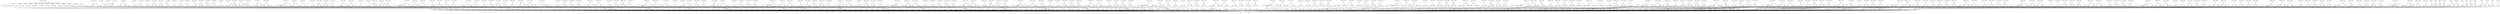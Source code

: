 digraph model {
	0 [ label = "0: {(c < 20), init}" ];
	1 [ label = "1: {(c < 20)}" ];
	2 [ label = "2: {(c < 20)}" ];
	3 [ label = "3: {(c < 20)}" ];
	4 [ label = "4: {(c < 20)}" ];
	5 [ label = "5: {(c < 20)}" ];
	6 [ label = "6: {(c < 20)}" ];
	7 [ label = "7: {(c < 20)}" ];
	8 [ label = "8: {(c < 20)}" ];
	9 [ label = "9: {(c < 20)}" ];
	10 [ label = "10: {(c < 20)}" ];
	11 [ label = "11: {(c < 20)}" ];
	12 [ label = "12: {(c < 20)}" ];
	13 [ label = "13: {(c < 20)}" ];
	14 [ label = "14: {(c < 20)}" ];
	15 [ label = "15: {(c < 20)}" ];
	16 [ label = "16: {(c < 20)}" ];
	17 [ label = "17: {(c < 20)}" ];
	18 [ label = "18: {(c < 20)}" ];
	19 [ label = "19: {(c < 20)}" ];
	20 [ label = "20: {(c < 20)}" ];
	21 [ label = "21: {(c < 20)}" ];
	22 [ label = "22: {(c < 20)}" ];
	23 [ label = "23: {(c < 20)}" ];
	24 [ label = "24: {(c < 20)}" ];
	25 [ label = "25: {(c < 20)}" ];
	26 [ label = "26: {(c < 20)}" ];
	27 [ label = "27: {(c < 20)}" ];
	28 [ label = "28: {(c < 20)}" ];
	29 [ label = "29: {(c < 20)}" ];
	30 [ label = "30: {(c < 20)}" ];
	31 [ label = "31: {(c < 20)}" ];
	32 [ label = "32: {(c < 20)}" ];
	33 [ label = "33: {(c < 20), bad}" ];
	34 [ label = "34: {(c < 20)}" ];
	35 [ label = "35: {(c < 20)}" ];
	36 [ label = "36: {(c < 20)}" ];
	37 [ label = "37: {(c < 20)}" ];
	38 [ label = "38: {(c < 20)}" ];
	39 [ label = "39: {(c < 20)}" ];
	40 [ label = "40: {(c < 20)}" ];
	41 [ label = "41: {(c < 20)}" ];
	42 [ label = "42: {(c < 20)}" ];
	43 [ label = "43: {(c < 20)}" ];
	44 [ label = "44: {(c < 20)}" ];
	45 [ label = "45: {(c < 20)}" ];
	46 [ label = "46: {(c < 20)}" ];
	47 [ label = "47: {(c < 20)}" ];
	48 [ label = "48: {(c < 20)}" ];
	49 [ label = "49: {(c < 20)}" ];
	50 [ label = "50: {(c < 20)}" ];
	51 [ label = "51: {(c < 20)}" ];
	52 [ label = "52: {(c < 20)}" ];
	53 [ label = "53: {(c < 20)}" ];
	54 [ label = "54: {(c < 20)}" ];
	55 [ label = "55: {(c < 20)}" ];
	56 [ label = "56: {(c < 20)}" ];
	57 [ label = "57: {(c < 20)}" ];
	58 [ label = "58: {(c < 20)}" ];
	59 [ label = "59: {(c < 20)}" ];
	60 [ label = "60: {(c < 20), bad}" ];
	61 [ label = "61: {(c < 20)}" ];
	62 [ label = "62: {(c < 20)}" ];
	63 [ label = "63: {(c < 20)}" ];
	64 [ label = "64: {(c < 20)}" ];
	65 [ label = "65: {(c < 20)}" ];
	66 [ label = "66: {(c < 20)}" ];
	67 [ label = "67: {(c < 20)}" ];
	68 [ label = "68: {(c < 20)}" ];
	69 [ label = "69: {(c < 20)}" ];
	70 [ label = "70: {(c < 20), counterexample_target
goal}" ];
	71 [ label = "71: {(c < 20)}" ];
	72 [ label = "72: {(c < 20)}" ];
	73 [ label = "73: {(c < 20)}" ];
	74 [ label = "74: {(c < 20)}" ];
	75 [ label = "75: {(c < 20)}" ];
	76 [ label = "76: {(c < 20)}" ];
	77 [ label = "77: {(c < 20)}" ];
	78 [ label = "78: {(c < 20)}" ];
	79 [ label = "79: {(c < 20)}" ];
	80 [ label = "80: {(c < 20)}" ];
	81 [ label = "81: {(c < 20)}" ];
	82 [ label = "82: {(c < 20)}" ];
	83 [ label = "83: {(c < 20)}" ];
	84 [ label = "84: {(c < 20)}" ];
	85 [ label = "85: {(c < 20)}" ];
	86 [ label = "86: {(c < 20)}" ];
	87 [ label = "87: {(c < 20)}" ];
	88 [ label = "88: {(c < 20)}" ];
	89 [ label = "89: {(c < 20)}" ];
	90 [ label = "90: {(c < 20)}" ];
	91 [ label = "91: {(c < 20)}" ];
	92 [ label = "92: {(c < 20), bad}" ];
	93 [ label = "93: {(c < 20)}" ];
	94 [ label = "94: {(c < 20)}" ];
	95 [ label = "95: {(c < 20)}" ];
	96 [ label = "96: {(c < 20)}" ];
	97 [ label = "97: {(c < 20), counterexample_target
goal}" ];
	98 [ label = "98: {(c < 20)}" ];
	99 [ label = "99: {(c < 20)}" ];
	100 [ label = "100: {(c < 20)}" ];
	101 [ label = "101: {(c < 20)}" ];
	102 [ label = "102: {(c < 20)}" ];
	103 [ label = "103: {(c < 20)}" ];
	104 [ label = "104: {(c < 20)}" ];
	105 [ label = "105: {(c < 20)}" ];
	106 [ label = "106: {(c < 20)}" ];
	107 [ label = "107: {(c < 20)}" ];
	108 [ label = "108: {(c < 20)}" ];
	109 [ label = "109: {(c < 20)}" ];
	110 [ label = "110: {(c < 20)}" ];
	111 [ label = "111: {(c < 20)}" ];
	112 [ label = "112: {(c < 20)}" ];
	113 [ label = "113: {(c < 20)}" ];
	114 [ label = "114: {(c < 20)}" ];
	115 [ label = "115: {(c < 20)}" ];
	116 [ label = "116: {(c < 20)}" ];
	117 [ label = "117: {(c < 20)}" ];
	118 [ label = "118: {(c < 20)}" ];
	119 [ label = "119: {(c < 20)}" ];
	120 [ label = "120: {(c < 20)}" ];
	121 [ label = "121: {(c < 20)}" ];
	122 [ label = "122: {(c < 20)}" ];
	123 [ label = "123: {(c < 20)}" ];
	124 [ label = "124: {(c < 20), bad}" ];
	125 [ label = "125: {(c < 20)}" ];
	126 [ label = "126: {(c < 20)}" ];
	127 [ label = "127: {(c < 20)}" ];
	128 [ label = "128: {(c < 20)}" ];
	129 [ label = "129: {(c < 20), counterexample_target
goal}" ];
	130 [ label = "130: {(c < 20)}" ];
	131 [ label = "131: {(c < 20)}" ];
	132 [ label = "132: {(c < 20)}" ];
	133 [ label = "133: {(c < 20)}" ];
	134 [ label = "134: {(c < 20)}" ];
	135 [ label = "135: {(c < 20)}" ];
	136 [ label = "136: {(c < 20)}" ];
	137 [ label = "137: {(c < 20)}" ];
	138 [ label = "138: {(c < 20)}" ];
	139 [ label = "139: {(c < 20)}" ];
	140 [ label = "140: {(c < 20)}" ];
	141 [ label = "141: {(c < 20)}" ];
	142 [ label = "142: {(c < 20)}" ];
	143 [ label = "143: {(c < 20)}" ];
	144 [ label = "144: {(c < 20)}" ];
	145 [ label = "145: {(c < 20)}" ];
	146 [ label = "146: {(c < 20)}" ];
	147 [ label = "147: {(c < 20)}" ];
	148 [ label = "148: {(c < 20)}" ];
	149 [ label = "149: {(c < 20)}" ];
	150 [ label = "150: {(c < 20)}" ];
	151 [ label = "151: {(c < 20)}" ];
	152 [ label = "152: {(c < 20)}" ];
	153 [ label = "153: {(c < 20)}" ];
	154 [ label = "154: {(c < 20)}" ];
	155 [ label = "155: {(c < 20), bad}" ];
	156 [ label = "156: {(c < 20)}" ];
	157 [ label = "157: {(c < 20)}" ];
	158 [ label = "158: {(c < 20)}" ];
	159 [ label = "159: {(c < 20)}" ];
	160 [ label = "160: {(c < 20)}" ];
	161 [ label = "161: {(c < 20), counterexample_target
goal}" ];
	162 [ label = "162: {(c < 20)}" ];
	163 [ label = "163: {(c < 20)}" ];
	164 [ label = "164: {(c < 20)}" ];
	165 [ label = "165: {(c < 20)}" ];
	166 [ label = "166: {(c < 20)}" ];
	167 [ label = "167: {(c < 20)}" ];
	168 [ label = "168: {(c < 20)}" ];
	169 [ label = "169: {(c < 20)}" ];
	170 [ label = "170: {(c < 20)}" ];
	171 [ label = "171: {(c < 20)}" ];
	172 [ label = "172: {(c < 20)}" ];
	173 [ label = "173: {(c < 20)}" ];
	174 [ label = "174: {(c < 20)}" ];
	175 [ label = "175: {(c < 20)}" ];
	176 [ label = "176: {(c < 20)}" ];
	177 [ label = "177: {(c < 20)}" ];
	178 [ label = "178: {(c < 20)}" ];
	179 [ label = "179: {(c < 20)}" ];
	180 [ label = "180: {(c < 20)}" ];
	181 [ label = "181: {(c < 20)}" ];
	182 [ label = "182: {(c < 20)}" ];
	183 [ label = "183: {(c < 20)}" ];
	184 [ label = "184: {(c < 20)}" ];
	185 [ label = "185: {(c < 20)}" ];
	186 [ label = "186: {(c < 20), bad}" ];
	187 [ label = "187: {(c < 20)}" ];
	188 [ label = "188: {(c < 20)}" ];
	189 [ label = "189: {(c < 20)}" ];
	190 [ label = "190: {(c < 20)}" ];
	191 [ label = "191: {(c < 20)}" ];
	192 [ label = "192: {(c < 20)}" ];
	193 [ label = "193: {(c < 20), counterexample_target
goal}" ];
	194 [ label = "194: {(c < 20)}" ];
	195 [ label = "195: {(c < 20)}" ];
	196 [ label = "196: {(c < 20)}" ];
	197 [ label = "197: {(c < 20)}" ];
	198 [ label = "198: {(c < 20)}" ];
	199 [ label = "199: {(c < 20)}" ];
	200 [ label = "200: {(c < 20)}" ];
	201 [ label = "201: {(c < 20)}" ];
	202 [ label = "202: {(c < 20)}" ];
	203 [ label = "203: {(c < 20)}" ];
	204 [ label = "204: {(c < 20)}" ];
	205 [ label = "205: {(c < 20)}" ];
	206 [ label = "206: {(c < 20)}" ];
	207 [ label = "207: {(c < 20)}" ];
	208 [ label = "208: {(c < 20)}" ];
	209 [ label = "209: {(c < 20)}" ];
	210 [ label = "210: {(c < 20)}" ];
	211 [ label = "211: {(c < 20)}" ];
	212 [ label = "212: {(c < 20)}" ];
	213 [ label = "213: {(c < 20)}" ];
	214 [ label = "214: {(c < 20)}" ];
	215 [ label = "215: {(c < 20)}" ];
	216 [ label = "216: {(c < 20), bad}" ];
	217 [ label = "217: {(c < 20)}" ];
	218 [ label = "218: {(c < 20)}" ];
	219 [ label = "219: {(c < 20)}" ];
	220 [ label = "220: {(c < 20)}" ];
	221 [ label = "221: {(c < 20)}" ];
	222 [ label = "222: {(c < 20)}" ];
	223 [ label = "223: {(c < 20), counterexample_target
goal}" ];
	224 [ label = "224: {(c < 20)}" ];
	225 [ label = "225: {(c < 20)}" ];
	226 [ label = "226: {(c < 20)}" ];
	227 [ label = "227: {(c < 20)}" ];
	228 [ label = "228: {(c < 20)}" ];
	229 [ label = "229: {(c < 20)}" ];
	230 [ label = "230: {(c < 20)}" ];
	231 [ label = "231: {(c < 20)}" ];
	232 [ label = "232: {(c < 20)}" ];
	233 [ label = "233: {(c < 20)}" ];
	234 [ label = "234: {(c < 20)}" ];
	235 [ label = "235: {(c < 20)}" ];
	236 [ label = "236: {(c < 20)}" ];
	237 [ label = "237: {(c < 20)}" ];
	238 [ label = "238: {(c < 20)}" ];
	239 [ label = "239: {(c < 20)}" ];
	240 [ label = "240: {(c < 20)}" ];
	241 [ label = "241: {(c < 20)}" ];
	242 [ label = "242: {(c < 20)}" ];
	243 [ label = "243: {(c < 20)}" ];
	244 [ label = "244: {(c < 20)}" ];
	245 [ label = "245: {(c < 20)}" ];
	246 [ label = "246: {(c < 20), bad}" ];
	247 [ label = "247: {(c < 20)}" ];
	248 [ label = "248: {(c < 20)}" ];
	249 [ label = "249: {(c < 20)}" ];
	250 [ label = "250: {(c < 20)}" ];
	251 [ label = "251: {(c < 20)}" ];
	252 [ label = "252: {(c < 20)}" ];
	253 [ label = "253: {(c < 20), counterexample_target
goal}" ];
	254 [ label = "254: {(c < 20)}" ];
	255 [ label = "255: {(c < 20)}" ];
	256 [ label = "256: {(c < 20)}" ];
	257 [ label = "257: {(c < 20)}" ];
	258 [ label = "258: {(c < 20)}" ];
	259 [ label = "259: {(c < 20)}" ];
	260 [ label = "260: {(c < 20)}" ];
	261 [ label = "261: {(c < 20)}" ];
	262 [ label = "262: {(c < 20)}" ];
	263 [ label = "263: {(c < 20)}" ];
	264 [ label = "264: {(c < 20)}" ];
	265 [ label = "265: {(c < 20)}" ];
	266 [ label = "266: {(c < 20)}" ];
	267 [ label = "267: {(c < 20)}" ];
	268 [ label = "268: {(c < 20)}" ];
	269 [ label = "269: {(c < 20)}" ];
	270 [ label = "270: {(c < 20)}" ];
	271 [ label = "271: {(c < 20)}" ];
	272 [ label = "272: {(c < 20)}" ];
	273 [ label = "273: {(c < 20)}" ];
	274 [ label = "274: {(c < 20)}" ];
	275 [ label = "275: {(c < 20)}" ];
	276 [ label = "276: {(c < 20), bad}" ];
	277 [ label = "277: {(c < 20)}" ];
	278 [ label = "278: {(c < 20)}" ];
	279 [ label = "279: {(c < 20)}" ];
	280 [ label = "280: {(c < 20)}" ];
	281 [ label = "281: {(c < 20)}" ];
	282 [ label = "282: {(c < 20)}" ];
	283 [ label = "283: {(c < 20), counterexample_target
goal}" ];
	284 [ label = "284: {(c < 20)}" ];
	285 [ label = "285: {(c < 20)}" ];
	286 [ label = "286: {(c < 20)}" ];
	287 [ label = "287: {(c < 20)}" ];
	288 [ label = "288: {(c < 20)}" ];
	289 [ label = "289: {(c < 20)}" ];
	290 [ label = "290: {(c < 20)}" ];
	291 [ label = "291: {(c < 20)}" ];
	292 [ label = "292: {(c < 20)}" ];
	293 [ label = "293: {(c < 20)}" ];
	294 [ label = "294: {(c < 20)}" ];
	295 [ label = "295: {(c < 20)}" ];
	296 [ label = "296: {(c < 20)}" ];
	297 [ label = "297: {(c < 20)}" ];
	298 [ label = "298: {(c < 20)}" ];
	299 [ label = "299: {(c < 20)}" ];
	300 [ label = "300: {(c < 20)}" ];
	301 [ label = "301: {(c < 20)}" ];
	302 [ label = "302: {(c < 20)}" ];
	303 [ label = "303: {(c < 20)}" ];
	304 [ label = "304: {(c < 20)}" ];
	305 [ label = "305: {(c < 20)}" ];
	306 [ label = "306: {(c < 20), bad}" ];
	307 [ label = "307: {(c < 20)}" ];
	308 [ label = "308: {(c < 20)}" ];
	309 [ label = "309: {(c < 20)}" ];
	310 [ label = "310: {(c < 20)}" ];
	311 [ label = "311: {(c < 20)}" ];
	312 [ label = "312: {(c < 20)}" ];
	313 [ label = "313: {(c < 20), counterexample_target
goal}" ];
	314 [ label = "314: {(c < 20)}" ];
	315 [ label = "315: {(c < 20)}" ];
	316 [ label = "316: {(c < 20)}" ];
	317 [ label = "317: {(c < 20)}" ];
	318 [ label = "318: {(c < 20)}" ];
	319 [ label = "319: {(c < 20)}" ];
	320 [ label = "320: {(c < 20)}" ];
	321 [ label = "321: {(c < 20)}" ];
	322 [ label = "322: {(c < 20)}" ];
	323 [ label = "323: {(c < 20)}" ];
	324 [ label = "324: {(c < 20)}" ];
	325 [ label = "325: {(c < 20)}" ];
	326 [ label = "326: {(c < 20)}" ];
	327 [ label = "327: {(c < 20)}" ];
	328 [ label = "328: {(c < 20)}" ];
	329 [ label = "329: {(c < 20)}" ];
	330 [ label = "330: {(c < 20)}" ];
	331 [ label = "331: {(c < 20)}" ];
	332 [ label = "332: {(c < 20)}" ];
	333 [ label = "333: {(c < 20)}" ];
	334 [ label = "334: {(c < 20)}" ];
	335 [ label = "335: {(c < 20)}" ];
	336 [ label = "336: {(c < 20), bad}" ];
	337 [ label = "337: {(c < 20)}" ];
	338 [ label = "338: {(c < 20)}" ];
	339 [ label = "339: {(c < 20)}" ];
	340 [ label = "340: {(c < 20)}" ];
	341 [ label = "341: {(c < 20)}" ];
	342 [ label = "342: {(c < 20)}" ];
	343 [ label = "343: {(c < 20), counterexample_target
goal}" ];
	344 [ label = "344: {(c < 20)}" ];
	345 [ label = "345: {(c < 20)}" ];
	346 [ label = "346: {(c < 20)}" ];
	347 [ label = "347: {(c < 20)}" ];
	348 [ label = "348: {(c < 20)}" ];
	349 [ label = "349: {(c < 20)}" ];
	350 [ label = "350: {(c < 20)}" ];
	351 [ label = "351: {(c < 20)}" ];
	352 [ label = "352: {(c < 20)}" ];
	353 [ label = "353: {(c < 20)}" ];
	354 [ label = "354: {(c < 20)}" ];
	355 [ label = "355: {(c < 20)}" ];
	356 [ label = "356: {(c < 20)}" ];
	357 [ label = "357: {(c < 20)}" ];
	358 [ label = "358: {(c < 20)}" ];
	359 [ label = "359: {(c < 20)}" ];
	360 [ label = "360: {(c < 20)}" ];
	361 [ label = "361: {(c < 20)}" ];
	362 [ label = "362: {(c < 20)}" ];
	363 [ label = "363: {(c < 20)}" ];
	364 [ label = "364: {(c < 20)}" ];
	365 [ label = "365: {(c < 20)}" ];
	366 [ label = "366: {(c < 20), bad}" ];
	367 [ label = "367: {(c < 20)}" ];
	368 [ label = "368: {(c < 20)}" ];
	369 [ label = "369: {(c < 20)}" ];
	370 [ label = "370: {(c < 20)}" ];
	371 [ label = "371: {(c < 20)}" ];
	372 [ label = "372: {(c < 20)}" ];
	373 [ label = "373: {(c < 20), counterexample_target
goal}" ];
	374 [ label = "374: {(c < 20)}" ];
	375 [ label = "375: {(c < 20)}" ];
	376 [ label = "376: {(c < 20)}" ];
	377 [ label = "377: {(c < 20)}" ];
	378 [ label = "378: {(c < 20)}" ];
	379 [ label = "379: {(c < 20)}" ];
	380 [ label = "380: {(c < 20)}" ];
	381 [ label = "381: {(c < 20)}" ];
	382 [ label = "382: {(c < 20)}" ];
	383 [ label = "383: {(c < 20)}" ];
	384 [ label = "384: {(c < 20)}" ];
	385 [ label = "385: {(c < 20)}" ];
	386 [ label = "386: {(c < 20)}" ];
	387 [ label = "387: {(c < 20)}" ];
	388 [ label = "388: {(c < 20)}" ];
	389 [ label = "389: {(c < 20)}" ];
	390 [ label = "390: {(c < 20)}" ];
	391 [ label = "391: {(c < 20)}" ];
	392 [ label = "392: {(c < 20)}" ];
	393 [ label = "393: {(c < 20)}" ];
	394 [ label = "394: {(c < 20)}" ];
	395 [ label = "395: {(c < 20)}" ];
	396 [ label = "396: {(c < 20), bad}" ];
	397 [ label = "397: {(c < 20)}" ];
	398 [ label = "398: {(c < 20)}" ];
	399 [ label = "399: {(c < 20)}" ];
	400 [ label = "400: {(c < 20)}" ];
	401 [ label = "401: {(c < 20)}" ];
	402 [ label = "402: {(c < 20)}" ];
	403 [ label = "403: {(c < 20), counterexample_target
goal}" ];
	404 [ label = "404: {(c < 20)}" ];
	405 [ label = "405: {(c < 20)}" ];
	406 [ label = "406: {(c < 20)}" ];
	407 [ label = "407: {(c < 20)}" ];
	408 [ label = "408: {(c < 20)}" ];
	409 [ label = "409: {(c < 20)}" ];
	410 [ label = "410: {(c < 20)}" ];
	411 [ label = "411: {(c < 20)}" ];
	412 [ label = "412: {(c < 20)}" ];
	413 [ label = "413: {(c < 20)}" ];
	414 [ label = "414: {(c < 20)}" ];
	415 [ label = "415: {(c < 20)}" ];
	416 [ label = "416: {(c < 20)}" ];
	417 [ label = "417: {(c < 20)}" ];
	418 [ label = "418: {(c < 20)}" ];
	419 [ label = "419: {(c < 20)}" ];
	420 [ label = "420: {(c < 20)}" ];
	421 [ label = "421: {(c < 20)}" ];
	422 [ label = "422: {(c < 20)}" ];
	423 [ label = "423: {(c < 20)}" ];
	424 [ label = "424: {(c < 20)}" ];
	425 [ label = "425: {(c < 20)}" ];
	426 [ label = "426: {(c < 20), bad}" ];
	427 [ label = "427: {(c < 20)}" ];
	428 [ label = "428: {(c < 20)}" ];
	429 [ label = "429: {(c < 20)}" ];
	430 [ label = "430: {(c < 20)}" ];
	431 [ label = "431: {(c < 20)}" ];
	432 [ label = "432: {(c < 20)}" ];
	433 [ label = "433: {(c < 20), counterexample_target
goal}" ];
	434 [ label = "434: {(c < 20)}" ];
	435 [ label = "435: {(c < 20)}" ];
	436 [ label = "436: {(c < 20)}" ];
	437 [ label = "437: {(c < 20)}" ];
	438 [ label = "438: {(c < 20)}" ];
	439 [ label = "439: {(c < 20)}" ];
	440 [ label = "440: {(c < 20)}" ];
	441 [ label = "441: {(c < 20)}" ];
	442 [ label = "442: {(c < 20)}" ];
	443 [ label = "443: {(c < 20)}" ];
	444 [ label = "444: {(c < 20)}" ];
	445 [ label = "445: {(c < 20)}" ];
	446 [ label = "446: {(c < 20)}" ];
	447 [ label = "447: {(c < 20)}" ];
	448 [ label = "448: {(c < 20)}" ];
	449 [ label = "449: {(c < 20)}" ];
	450 [ label = "450: {(c < 20)}" ];
	451 [ label = "451: {(c < 20)}" ];
	452 [ label = "452: {(c < 20)}" ];
	453 [ label = "453: {(c < 20)}" ];
	454 [ label = "454: {(c < 20)}" ];
	455 [ label = "455: {(c < 20)}" ];
	456 [ label = "456: {(c < 20), bad}" ];
	457 [ label = "457: {(c < 20)}" ];
	458 [ label = "458: {(c < 20)}" ];
	459 [ label = "459: {(c < 20)}" ];
	460 [ label = "460: {(c < 20)}" ];
	461 [ label = "461: {(c < 20)}" ];
	462 [ label = "462: {(c < 20)}" ];
	463 [ label = "463: {(c < 20), counterexample_target
goal}" ];
	464 [ label = "464: {(c < 20)}" ];
	465 [ label = "465: {(c < 20)}" ];
	466 [ label = "466: {(c < 20)}" ];
	467 [ label = "467: {(c < 20)}" ];
	468 [ label = "468: {(c < 20)}" ];
	469 [ label = "469: {(c < 20)}" ];
	470 [ label = "470: {(c < 20)}" ];
	471 [ label = "471: {(c < 20)}" ];
	472 [ label = "472: {(c < 20)}" ];
	473 [ label = "473: {(c < 20)}" ];
	474 [ label = "474: {(c < 20)}" ];
	475 [ label = "475: {(c < 20)}" ];
	476 [ label = "476: {(c < 20)}" ];
	477 [ label = "477: {(c < 20)}" ];
	478 [ label = "478: {(c < 20)}" ];
	479 [ label = "479: {(c < 20)}" ];
	480 [ label = "480: {(c < 20)}" ];
	481 [ label = "481: {(c < 20)}" ];
	482 [ label = "482: {(c < 20)}" ];
	483 [ label = "483: {(c < 20)}" ];
	484 [ label = "484: {(c < 20)}" ];
	485 [ label = "485: {(c < 20)}" ];
	486 [ label = "486: {(c < 20), bad}" ];
	487 [ label = "487: {(c < 20)}" ];
	488 [ label = "488: {(c < 20)}" ];
	489 [ label = "489: {(c < 20)}" ];
	490 [ label = "490: {(c < 20)}" ];
	491 [ label = "491: {(c < 20)}" ];
	492 [ label = "492: {(c < 20)}" ];
	493 [ label = "493: {(c < 20), counterexample_target
goal}" ];
	494 [ label = "494: {(c < 20)}" ];
	495 [ label = "495: {(c < 20)}" ];
	496 [ label = "496: {(c < 20)}" ];
	497 [ label = "497: {(c < 20)}" ];
	498 [ label = "498: {(c < 20)}" ];
	499 [ label = "499: {(c < 20)}" ];
	500 [ label = "500: {(c < 20)}" ];
	501 [ label = "501: {(c < 20)}" ];
	502 [ label = "502: {(c < 20)}" ];
	503 [ label = "503: {(c < 20)}" ];
	504 [ label = "504: {(c < 20)}" ];
	505 [ label = "505: {(c < 20)}" ];
	506 [ label = "506: {(c < 20)}" ];
	507 [ label = "507: {(c < 20)}" ];
	508 [ label = "508: {(c < 20)}" ];
	509 [ label = "509: {(c < 20)}" ];
	510 [ label = "510: {(c < 20)}" ];
	511 [ label = "511: {(c < 20)}" ];
	512 [ label = "512: {(c < 20)}" ];
	513 [ label = "513: {(c < 20)}" ];
	514 [ label = "514: {(c < 20)}" ];
	515 [ label = "515: {(c < 20)}" ];
	516 [ label = "516: {(c < 20), bad}" ];
	517 [ label = "517: {(c < 20)}" ];
	518 [ label = "518: {(c < 20)}" ];
	519 [ label = "519: {(c < 20)}" ];
	520 [ label = "520: {(c < 20)}" ];
	521 [ label = "521: {(c < 20)}" ];
	522 [ label = "522: {(c < 20)}" ];
	523 [ label = "523: {(c < 20), counterexample_target
goal}" ];
	524 [ label = "524: {(c < 20)}" ];
	525 [ label = "525: {(c < 20)}" ];
	526 [ label = "526: {(c < 20)}" ];
	527 [ label = "527: {(c < 20)}" ];
	528 [ label = "528: {(c < 20)}" ];
	529 [ label = "529: {(c < 20)}" ];
	530 [ label = "530: {(c < 20)}" ];
	531 [ label = "531: {(c < 20)}" ];
	532 [ label = "532: {(c < 20)}" ];
	533 [ label = "533: {(c < 20)}" ];
	534 [ label = "534: {(c < 20)}" ];
	535 [ label = "535: {(c < 20)}" ];
	536 [ label = "536: {(c < 20)}" ];
	537 [ label = "537: {(c < 20)}" ];
	538 [ label = "538: {(c < 20)}" ];
	539 [ label = "539: {(c < 20)}" ];
	540 [ label = "540: {(c < 20)}" ];
	541 [ label = "541: {(c < 20)}" ];
	542 [ label = "542: {(c < 20)}" ];
	543 [ label = "543: {(c < 20)}" ];
	544 [ label = "544: {(c < 20)}" ];
	545 [ label = "545: {(c < 20)}" ];
	546 [ label = "546: {(c < 20), bad}" ];
	547 [ label = "547: {(c < 20)}" ];
	548 [ label = "548: {(c < 20)}" ];
	549 [ label = "549: {(c < 20)}" ];
	550 [ label = "550: {(c < 20)}" ];
	551 [ label = "551: {(c < 20)}" ];
	552 [ label = "552: {(c < 20)}" ];
	553 [ label = "553: {(c < 20), counterexample_target
goal}" ];
	554 [ label = "554: {(c < 20)}" ];
	555 [ label = "555: {(c < 20)}" ];
	556 [ label = "556: {(c < 20)}" ];
	557 [ label = "557: {(c < 20)}" ];
	558 [ label = "558: {(c < 20)}" ];
	559 [ label = "559: {(c < 20)}" ];
	560 [ label = "560: {(c < 20)}" ];
	561 [ label = "561: {(c < 20)}" ];
	562 [ label = "562: {(c < 20)}" ];
	563 [ label = "563: {(c < 20)}" ];
	564 [ label = "564: {(c < 20)}" ];
	565 [ label = "565: {(c < 20)}" ];
	566 [ label = "566: {(c < 20)}" ];
	567 [ label = "567: {(c < 20)}" ];
	568 [ label = "568: {(c < 20)}" ];
	569 [ label = "569: {(c < 20)}" ];
	570 [ label = "570: {(c < 20)}" ];
	571 [ label = "571: {(c < 20)}" ];
	572 [ label = "572: {(c < 20)}" ];
	573 [ label = "573: {(c < 20)}" ];
	574 [ label = "574: {(c < 20)}" ];
	575 [ label = "575: {(c < 20)}" ];
	576 [ label = "576: {(c < 20), bad}" ];
	577 [ label = "577: {(c < 20)}" ];
	578 [ label = "578: {(c < 20)}" ];
	579 [ label = "579: {(c < 20)}" ];
	580 [ label = "580: {(c < 20)}" ];
	581 [ label = "581: {(c < 20)}" ];
	582 [ label = "582: {(c < 20)}" ];
	583 [ label = "583: {(c < 20), counterexample_target
goal}" ];
	584 [ label = "584: {}" ];
	585 [ label = "585: {}" ];
	586 [ label = "586: {}" ];
	587 [ label = "587: {}" ];
	588 [ label = "588: {}" ];
	589 [ label = "589: {}" ];
	590 [ label = "590: {}" ];
	591 [ label = "591: {}" ];
	592 [ label = "592: {}" ];
	593 [ label = "593: {}" ];
	594 [ label = "594: {}" ];
	595 [ label = "595: {}" ];
	596 [ label = "596: {}" ];
	597 [ label = "597: {}" ];
	598 [ label = "598: {}" ];
	599 [ label = "599: {}" ];
	600 [ label = "600: {}" ];
	601 [ label = "601: {}" ];
	602 [ label = "602: {}" ];
	603 [ label = "603: {}" ];
	604 [ label = "604: {}" ];
	605 [ label = "605: {}" ];
	606 [ label = "606: {bad}" ];
	607 [ label = "607: {}" ];
	608 [ label = "608: {}" ];
	609 [ label = "609: {}" ];
	610 [ label = "610: {}" ];
	611 [ label = "611: {}" ];
	612 [ label = "612: {}" ];
	613 [ label = "613: {goal}" ];
	614 [ label = "614: {}" ];
	615 [ label = "615: {counterexample_target}" ];
	"0c0" [shape = "point"];
	0 -> "0c0";
	"0c0" -> 1 [ label= "0.0714286" ];
	"0c0" -> 2 [ label= "0.0714286" ];
	"0c0" -> 3 [ label= "0.0714286" ];
	"0c0" -> 4 [ label= "0.0714286" ];
	"0c0" -> 5 [ label= "0.0714286" ];
	"0c0" -> 6 [ label= "0.0714286" ];
	"0c0" -> 7 [ label= "0.0714286" ];
	"0c0" -> 8 [ label= "0.0714286" ];
	"0c0" -> 9 [ label= "0.0714286" ];
	"0c0" -> 10 [ label= "0.0714286" ];
	"0c0" -> 11 [ label= "0.0714286" ];
	"0c0" -> 12 [ label= "0.0714286" ];
	"0c0" -> 13 [ label= "0.0714286" ];
	"0c0" -> 14 [ label= "0.0714286" ];
	"1c0" [shape = "point"];
	1 -> "1c0";
	"1c0" -> 614 [ label= "1.33227e-15" ];
	"1c0" -> 615 [ label= "1" ];
	"2c0" [shape = "point"];
	2 -> "2c0";
	"2c0" -> 614 [ label= "7.19425e-14" ];
	"2c0" -> 615 [ label= "1" ];
	"3c0" [shape = "point"];
	3 -> "3c0";
	"3c0" -> 614 [ label= "2.61491e-12" ];
	"3c0" -> 615 [ label= "1" ];
	"4c0" [shape = "point"];
	4 -> "4c0";
	"4c0" -> 614 [ label= "7.12771e-11" ];
	"4c0" -> 615 [ label= "1" ];
	"5c0" [shape = "point"];
	5 -> "5c0";
	"5c0" -> 614 [ label= "0" ];
	"5c0" -> 615 [ label= "1" ];
	"6c0" [shape = "point"];
	6 -> "6c0";
	"6c0" -> 614 [ label= "7.19425e-14" ];
	"6c0" -> 615 [ label= "1" ];
	"7c0" [shape = "point"];
	7 -> "7c0";
	"7c0" -> 614 [ label= "2.61491e-12" ];
	"7c0" -> 615 [ label= "1" ];
	"8c0" [shape = "point"];
	8 -> "8c0";
	"8c0" -> 614 [ label= "0" ];
	"8c0" -> 615 [ label= "1" ];
	"9c0" [shape = "point"];
	9 -> "9c0";
	"9c0" -> 614 [ label= "0" ];
	"9c0" -> 615 [ label= "1" ];
	"10c0" [shape = "point"];
	10 -> "10c0";
	"10c0" -> 614 [ label= "1.33227e-15" ];
	"10c0" -> 615 [ label= "1" ];
	"11c0" [shape = "point"];
	11 -> "11c0";
	"11c0" -> 614 [ label= "7.19425e-14" ];
	"11c0" -> 615 [ label= "1" ];
	"12c0" [shape = "point"];
	12 -> "12c0";
	"12c0" -> 614 [ label= "0" ];
	"12c0" -> 615 [ label= "1" ];
	"13c0" [shape = "point"];
	13 -> "13c0";
	"13c0" -> 614 [ label= "0" ];
	"13c0" -> 615 [ label= "1" ];
	"14c0" [shape = "point"];
	14 -> "14c0";
	"14c0" -> 614 [ label= "1.33227e-15" ];
	"14c0" -> 615 [ label= "1" ];
	"15c0" [shape = "point"];
	15 -> "15c0";
	"15c0" -> 29 [ label= "0.9" ];
	"15c0" -> 30 [ label= "0.1" ];
	"16c0" [shape = "point"];
	16 -> "16c0";
	"16c0" -> 29 [ label= "0.1" ];
	"16c0" -> 32 [ label= "0.9" ];
	"17c0" [shape = "point"];
	17 -> "17c0";
	"17c0" -> 32 [ label= "0.1" ];
	"17c0" -> 34 [ label= "0.9" ];
	"18c0" [shape = "point"];
	18 -> "18c0";
	"18c0" -> 34 [ label= "1" ];
	"19c0" [shape = "point"];
	19 -> "19c0";
	"19c0" -> 31 [ label= "0.1" ];
	"19c0" -> 33 [ label= "0.9" ];
	"20c0" [shape = "point"];
	20 -> "20c0";
	"20c0" -> 35 [ label= "0.1" ];
	"20c0" -> 36 [ label= "0.9" ];
	"21c0" [shape = "point"];
	21 -> "21c0";
	"21c0" -> 36 [ label= "1" ];
	"22c0" [shape = "point"];
	22 -> "22c0";
	"22c0" -> 37 [ label= "0.1" ];
	"22c0" -> 40 [ label= "0.9" ];
	"23c0" [shape = "point"];
	23 -> "23c0";
	"23c0" -> 38 [ label= "0.9" ];
	"23c0" -> 40 [ label= "0.1" ];
	"24c0" [shape = "point"];
	24 -> "24c0";
	"24c0" -> 38 [ label= "0.1" ];
	"24c0" -> 39 [ label= "0.9" ];
	"25c0" [shape = "point"];
	25 -> "25c0";
	"25c0" -> 39 [ label= "1" ];
	"26c0" [shape = "point"];
	26 -> "26c0";
	"26c0" -> 41 [ label= "0.1" ];
	"26c0" -> 42 [ label= "0.9" ];
	"27c0" [shape = "point"];
	27 -> "27c0";
	"27c0" -> 42 [ label= "0.1" ];
	"27c0" -> 43 [ label= "0.9" ];
	"28c0" [shape = "point"];
	28 -> "28c0";
	"28c0" -> 43 [ label= "1" ];
	"29c0" [shape = "point"];
	29 -> "29c0";
	"29c0" -> 614 [ label= "6.07292e-13" ];
	"29c0" -> 615 [ label= "1" ];
	"30c0" [shape = "point"];
	30 -> "30c0";
	"30c0" -> 614 [ label= "1.25455e-14" ];
	"30c0" -> 615 [ label= "1" ];
	"31c0" [shape = "point"];
	31 -> "31c0";
	"31c0" -> 614 [ label= "1.11022e-16" ];
	"31c0" -> 615 [ label= "1" ];
	"32c0" [shape = "point"];
	32 -> "32c0";
	"32c0" -> 614 [ label= "2.0684e-11" ];
	"32c0" -> 615 [ label= "1" ];
	"33c0" [shape = "point"];
	33 -> "33c0";
	"33c0" -> 33 [ label= "1" ];
	"34c0" [shape = "point"];
	34 -> "34c0";
	"34c0" -> 614 [ label= "5.26616e-10" ];
	"34c0" -> 615 [ label= "1" ];
	"35c0" [shape = "point"];
	35 -> "35c0";
	"35c0" -> 614 [ label= "6.07292e-13" ];
	"35c0" -> 615 [ label= "1" ];
	"36c0" [shape = "point"];
	36 -> "36c0";
	"36c0" -> 614 [ label= "2.06839e-11" ];
	"36c0" -> 615 [ label= "1" ];
	"37c0" [shape = "point"];
	37 -> "37c0";
	"37c0" -> 614 [ label= "0" ];
	"37c0" -> 615 [ label= "1" ];
	"38c0" [shape = "point"];
	38 -> "38c0";
	"38c0" -> 614 [ label= "1.25455e-14" ];
	"38c0" -> 615 [ label= "1" ];
	"39c0" [shape = "point"];
	39 -> "39c0";
	"39c0" -> 614 [ label= "6.07292e-13" ];
	"39c0" -> 615 [ label= "1" ];
	"40c0" [shape = "point"];
	40 -> "40c0";
	"40c0" -> 614 [ label= "1.11022e-16" ];
	"40c0" -> 615 [ label= "1" ];
	"41c0" [shape = "point"];
	41 -> "41c0";
	"41c0" -> 614 [ label= "0" ];
	"41c0" -> 615 [ label= "1" ];
	"42c0" [shape = "point"];
	42 -> "42c0";
	"42c0" -> 614 [ label= "1.11022e-16" ];
	"42c0" -> 615 [ label= "1" ];
	"43c0" [shape = "point"];
	43 -> "43c0";
	"43c0" -> 614 [ label= "1.25455e-14" ];
	"43c0" -> 615 [ label= "1" ];
	"44c0" [shape = "point"];
	44 -> "44c0";
	"44c0" -> 59 [ label= "0.1" ];
	"44c0" -> 61 [ label= "0.9" ];
	"45c0" [shape = "point"];
	45 -> "45c0";
	"45c0" -> 61 [ label= "1" ];
	"46c0" [shape = "point"];
	46 -> "46c0";
	"46c0" -> 62 [ label= "1" ];
	"47c0" [shape = "point"];
	47 -> "47c0";
	"47c0" -> 58 [ label= "0.1" ];
	"47c0" -> 59 [ label= "0.9" ];
	"48c0" [shape = "point"];
	48 -> "48c0";
	"48c0" -> 58 [ label= "0.9" ];
	"48c0" -> 64 [ label= "0.1" ];
	"49c0" [shape = "point"];
	49 -> "49c0";
	"49c0" -> 60 [ label= "0.9" ];
	"49c0" -> 65 [ label= "0.1" ];
	"50c0" [shape = "point"];
	50 -> "50c0";
	"50c0" -> 65 [ label= "0.9" ];
	"50c0" -> 66 [ label= "0.1" ];
	"51c0" [shape = "point"];
	51 -> "51c0";
	"51c0" -> 63 [ label= "1" ];
	"52c0" [shape = "point"];
	52 -> "52c0";
	"52c0" -> 67 [ label= "0.1" ];
	"52c0" -> 69 [ label= "0.9" ];
	"53c0" [shape = "point"];
	53 -> "53c0";
	"53c0" -> 67 [ label= "0.9" ];
	"53c0" -> 68 [ label= "0.1" ];
	"54c0" [shape = "point"];
	54 -> "54c0";
	"54c0" -> 63 [ label= "0.9" ];
	"54c0" -> 69 [ label= "0.1" ];
	"55c0" [shape = "point"];
	55 -> "55c0";
	"55c0" -> 70 [ label= "0.9" ];
	"55c0" -> 73 [ label= "0.1" ];
	"56c0" [shape = "point"];
	56 -> "56c0";
	"56c0" -> 71 [ label= "0.1" ];
	"56c0" -> 73 [ label= "0.9" ];
	"57c0" [shape = "point"];
	57 -> "57c0";
	"57c0" -> 71 [ label= "0.9" ];
	"57c0" -> 72 [ label= "0.1" ];
	"58c0" [shape = "point"];
	58 -> "58c0";
	"58c0" -> 614 [ label= "1.6122e-10" ];
	"58c0" -> 615 [ label= "1" ];
	"59c0" [shape = "point"];
	59 -> "59c0";
	"59c0" -> 614 [ label= "5.06883e-12" ];
	"59c0" -> 615 [ label= "1" ];
	"60c0" [shape = "point"];
	60 -> "60c0";
	"60c0" -> 60 [ label= "1" ];
	"61c0" [shape = "point"];
	61 -> "61c0";
	"61c0" -> 614 [ label= "1.11577e-13" ];
	"61c0" -> 615 [ label= "1" ];
	"62c0" [shape = "point"];
	62 -> "62c0";
	"62c0" -> 614 [ label= "1.55431e-15" ];
	"62c0" -> 615 [ label= "1" ];
	"63c0" [shape = "point"];
	63 -> "63c0";
	"63c0" -> 614 [ label= "0" ];
	"63c0" -> 615 [ label= "1" ];
	"64c0" [shape = "point"];
	64 -> "64c0";
	"64c0" -> 614 [ label= "3.81517e-09" ];
	"64c0" -> 615 [ label= "1" ];
	"65c0" [shape = "point"];
	65 -> "65c0";
	"65c0" -> 614 [ label= "5.06883e-12" ];
	"65c0" -> 615 [ label= "1" ];
	"66c0" [shape = "point"];
	66 -> "66c0";
	"66c0" -> 614 [ label= "1.6122e-10" ];
	"66c0" -> 615 [ label= "1" ];
	"67c0" [shape = "point"];
	67 -> "67c0";
	"67c0" -> 614 [ label= "1.11577e-13" ];
	"67c0" -> 615 [ label= "1" ];
	"68c0" [shape = "point"];
	68 -> "68c0";
	"68c0" -> 614 [ label= "5.06883e-12" ];
	"68c0" -> 615 [ label= "1" ];
	"69c0" [shape = "point"];
	69 -> "69c0";
	"69c0" -> 614 [ label= "1.55431e-15" ];
	"69c0" -> 615 [ label= "1" ];
	"70c0" [shape = "point"];
	70 -> "70c0";
	"70c0" -> 70 [ label= "1" ];
	"71c0" [shape = "point"];
	71 -> "71c0";
	"71c0" -> 614 [ label= "1.55431e-15" ];
	"71c0" -> 615 [ label= "1" ];
	"72c0" [shape = "point"];
	72 -> "72c0";
	"72c0" -> 614 [ label= "1.11577e-13" ];
	"72c0" -> 615 [ label= "1" ];
	"73c0" [shape = "point"];
	73 -> "73c0";
	"73c0" -> 614 [ label= "0" ];
	"73c0" -> 615 [ label= "1" ];
	"74c0" [shape = "point"];
	74 -> "74c0";
	"74c0" -> 89 [ label= "0.1" ];
	"74c0" -> 91 [ label= "0.9" ];
	"75c0" [shape = "point"];
	75 -> "75c0";
	"75c0" -> 91 [ label= "0.1" ];
	"75c0" -> 93 [ label= "0.9" ];
	"76c0" [shape = "point"];
	76 -> "76c0";
	"76c0" -> 93 [ label= "1" ];
	"77c0" [shape = "point"];
	77 -> "77c0";
	"77c0" -> 94 [ label= "1" ];
	"78c0" [shape = "point"];
	78 -> "78c0";
	"78c0" -> 95 [ label= "1" ];
	"79c0" [shape = "point"];
	79 -> "79c0";
	"79c0" -> 88 [ label= "0.1" ];
	"79c0" -> 89 [ label= "0.9" ];
	"80c0" [shape = "point"];
	80 -> "80c0";
	"80c0" -> 90 [ label= "0.1" ];
	"80c0" -> 92 [ label= "0.9" ];
	"81c0" [shape = "point"];
	81 -> "81c0";
	"81c0" -> 90 [ label= "0.9" ];
	"81c0" -> 98 [ label= "0.1" ];
	"82c0" [shape = "point"];
	82 -> "82c0";
	"82c0" -> 96 [ label= "0.9" ];
	"82c0" -> 99 [ label= "0.1" ];
	"83c0" [shape = "point"];
	83 -> "83c0";
	"83c0" -> 99 [ label= "0.9" ];
	"83c0" -> 100 [ label= "0.1" ];
	"84c0" [shape = "point"];
	84 -> "84c0";
	"84c0" -> 95 [ label= "0.9" ];
	"84c0" -> 96 [ label= "0.1" ];
	"85c0" [shape = "point"];
	85 -> "85c0";
	"85c0" -> 101 [ label= "0.1" ];
	"85c0" -> 103 [ label= "0.9" ];
	"86c0" [shape = "point"];
	86 -> "86c0";
	"86c0" -> 101 [ label= "0.9" ];
	"86c0" -> 102 [ label= "0.1" ];
	"87c0" [shape = "point"];
	87 -> "87c0";
	"87c0" -> 97 [ label= "0.9" ];
	"87c0" -> 103 [ label= "0.1" ];
	"88c0" [shape = "point"];
	88 -> "88c0";
	"88c0" -> 614 [ label= "2.70285e-08" ];
	"88c0" -> 615 [ label= "1" ];
	"89c0" [shape = "point"];
	89 -> "89c0";
	"89c0" -> 614 [ label= "1.23591e-09" ];
	"89c0" -> 615 [ label= "1" ];
	"90c0" [shape = "point"];
	90 -> "90c0";
	"90c0" -> 614 [ label= "4.18103e-11" ];
	"90c0" -> 615 [ label= "1" ];
	"91c0" [shape = "point"];
	91 -> "91c0";
	"91c0" -> 614 [ label= "4.18103e-11" ];
	"91c0" -> 615 [ label= "1" ];
	"92c0" [shape = "point"];
	92 -> "92c0";
	"92c0" -> 92 [ label= "1" ];
	"93c0" [shape = "point"];
	93 -> "93c0";
	"93c0" -> 614 [ label= "9.86433e-13" ];
	"93c0" -> 615 [ label= "1" ];
	"94c0" [shape = "point"];
	94 -> "94c0";
	"94c0" -> 614 [ label= "1.44329e-14" ];
	"94c0" -> 615 [ label= "1" ];
	"95c0" [shape = "point"];
	95 -> "95c0";
	"95c0" -> 614 [ label= "1.11022e-16" ];
	"95c0" -> 615 [ label= "1" ];
	"96c0" [shape = "point"];
	96 -> "96c0";
	"96c0" -> 614 [ label= "1.44329e-14" ];
	"96c0" -> 615 [ label= "1" ];
	"97c0" [shape = "point"];
	97 -> "97c0";
	"97c0" -> 97 [ label= "1" ];
	"98c0" [shape = "point"];
	98 -> "98c0";
	"98c0" -> 614 [ label= "1.23591e-09" ];
	"98c0" -> 615 [ label= "1" ];
	"99c0" [shape = "point"];
	99 -> "99c0";
	"99c0" -> 614 [ label= "9.86433e-13" ];
	"99c0" -> 615 [ label= "1" ];
	"100c0" [shape = "point"];
	100 -> "100c0";
	"100c0" -> 614 [ label= "4.18103e-11" ];
	"100c0" -> 615 [ label= "1" ];
	"101c0" [shape = "point"];
	101 -> "101c0";
	"101c0" -> 614 [ label= "1.44329e-14" ];
	"101c0" -> 615 [ label= "1" ];
	"102c0" [shape = "point"];
	102 -> "102c0";
	"102c0" -> 614 [ label= "9.86544e-13" ];
	"102c0" -> 615 [ label= "1" ];
	"103c0" [shape = "point"];
	103 -> "103c0";
	"103c0" -> 614 [ label= "1.11022e-16" ];
	"103c0" -> 615 [ label= "1" ];
	"104c0" [shape = "point"];
	104 -> "104c0";
	"104c0" -> 118 [ label= "0.1" ];
	"104c0" -> 120 [ label= "0.9" ];
	"105c0" [shape = "point"];
	105 -> "105c0";
	"105c0" -> 120 [ label= "0.1" ];
	"105c0" -> 122 [ label= "0.9" ];
	"106c0" [shape = "point"];
	106 -> "106c0";
	"106c0" -> 121 [ label= "0.1" ];
	"106c0" -> 124 [ label= "0.9" ];
	"107c0" [shape = "point"];
	107 -> "107c0";
	"107c0" -> 122 [ label= "0.1" ];
	"107c0" -> 125 [ label= "0.9" ];
	"108c0" [shape = "point"];
	108 -> "108c0";
	"108c0" -> 125 [ label= "1" ];
	"109c0" [shape = "point"];
	109 -> "109c0";
	"109c0" -> 126 [ label= "1" ];
	"110c0" [shape = "point"];
	110 -> "110c0";
	"110c0" -> 127 [ label= "1" ];
	"111c0" [shape = "point"];
	111 -> "111c0";
	"111c0" -> 127 [ label= "0.9" ];
	"111c0" -> 128 [ label= "0.1" ];
	"112c0" [shape = "point"];
	112 -> "112c0";
	"112c0" -> 119 [ label= "0.1" ];
	"112c0" -> 121 [ label= "0.9" ];
	"113c0" [shape = "point"];
	113 -> "113c0";
	"113c0" -> 123 [ label= "0.1" ];
	"113c0" -> 128 [ label= "0.9" ];
	"114c0" [shape = "point"];
	114 -> "114c0";
	"114c0" -> 123 [ label= "0.9" ];
	"114c0" -> 131 [ label= "0.1" ];
	"115c0" [shape = "point"];
	115 -> "115c0";
	"115c0" -> 130 [ label= "0.9" ];
	"115c0" -> 132 [ label= "0.1" ];
	"116c0" [shape = "point"];
	116 -> "116c0";
	"116c0" -> 132 [ label= "0.9" ];
	"116c0" -> 133 [ label= "0.1" ];
	"117c0" [shape = "point"];
	117 -> "117c0";
	"117c0" -> 129 [ label= "0.9" ];
	"117c0" -> 130 [ label= "0.1" ];
	"118c0" [shape = "point"];
	118 -> "118c0";
	"118c0" -> 614 [ label= "1.8662e-07" ];
	"118c0" -> 615 [ label= "1" ];
	"119c0" [shape = "point"];
	119 -> "119c0";
	"119c0" -> 614 [ label= "9.2961e-09" ];
	"119c0" -> 615 [ label= "1" ];
	"120c0" [shape = "point"];
	120 -> "120c0";
	"120c0" -> 614 [ label= "9.2961e-09" ];
	"120c0" -> 615 [ label= "1" ];
	"121c0" [shape = "point"];
	121 -> "121c0";
	"121c0" -> 614 [ label= "3.40336e-10" ];
	"121c0" -> 615 [ label= "1" ];
	"122c0" [shape = "point"];
	122 -> "122c0";
	"122c0" -> 614 [ label= "3.40336e-10" ];
	"122c0" -> 615 [ label= "1" ];
	"123c0" [shape = "point"];
	123 -> "123c0";
	"123c0" -> 614 [ label= "8.64087e-12" ];
	"123c0" -> 615 [ label= "1" ];
	"124c0" [shape = "point"];
	124 -> "124c0";
	"124c0" -> 124 [ label= "1" ];
	"125c0" [shape = "point"];
	125 -> "125c0";
	"125c0" -> 614 [ label= "8.64087e-12" ];
	"125c0" -> 615 [ label= "1" ];
	"126c0" [shape = "point"];
	126 -> "126c0";
	"126c0" -> 614 [ label= "1.36002e-13" ];
	"126c0" -> 615 [ label= "1" ];
	"127c0" [shape = "point"];
	127 -> "127c0";
	"127c0" -> 614 [ label= "9.99201e-16" ];
	"127c0" -> 615 [ label= "1" ];
	"128c0" [shape = "point"];
	128 -> "128c0";
	"128c0" -> 614 [ label= "1.36002e-13" ];
	"128c0" -> 615 [ label= "1" ];
	"129c0" [shape = "point"];
	129 -> "129c0";
	"129c0" -> 129 [ label= "1" ];
	"130c0" [shape = "point"];
	130 -> "130c0";
	"130c0" -> 614 [ label= "9.99201e-16" ];
	"130c0" -> 615 [ label= "1" ];
	"131c0" [shape = "point"];
	131 -> "131c0";
	"131c0" -> 614 [ label= "3.40336e-10" ];
	"131c0" -> 615 [ label= "1" ];
	"132c0" [shape = "point"];
	132 -> "132c0";
	"132c0" -> 614 [ label= "1.36002e-13" ];
	"132c0" -> 615 [ label= "1" ];
	"133c0" [shape = "point"];
	133 -> "133c0";
	"133c0" -> 614 [ label= "8.64087e-12" ];
	"133c0" -> 615 [ label= "1" ];
	"134c0" [shape = "point"];
	134 -> "134c0";
	"134c0" -> 148 [ label= "0.1" ];
	"134c0" -> 150 [ label= "0.9" ];
	"135c0" [shape = "point"];
	135 -> "135c0";
	"135c0" -> 149 [ label= "0.1" ];
	"135c0" -> 152 [ label= "0.9" ];
	"136c0" [shape = "point"];
	136 -> "136c0";
	"136c0" -> 150 [ label= "0.1" ];
	"136c0" -> 153 [ label= "0.9" ];
	"137c0" [shape = "point"];
	137 -> "137c0";
	"137c0" -> 152 [ label= "0.1" ];
	"137c0" -> 155 [ label= "0.9" ];
	"138c0" [shape = "point"];
	138 -> "138c0";
	"138c0" -> 153 [ label= "0.1" ];
	"138c0" -> 156 [ label= "0.9" ];
	"139c0" [shape = "point"];
	139 -> "139c0";
	"139c0" -> 154 [ label= "0.1" ];
	"139c0" -> 158 [ label= "0.9" ];
	"140c0" [shape = "point"];
	140 -> "140c0";
	"140c0" -> 156 [ label= "1" ];
	"141c0" [shape = "point"];
	141 -> "141c0";
	"141c0" -> 159 [ label= "1" ];
	"142c0" [shape = "point"];
	142 -> "142c0";
	"142c0" -> 160 [ label= "1" ];
	"143c0" [shape = "point"];
	143 -> "143c0";
	"143c0" -> 158 [ label= "0.1" ];
	"143c0" -> 160 [ label= "0.9" ];
	"144c0" [shape = "point"];
	144 -> "144c0";
	"144c0" -> 161 [ label= "0.9" ];
	"144c0" -> 162 [ label= "0.1" ];
	"145c0" [shape = "point"];
	145 -> "145c0";
	"145c0" -> 151 [ label= "0.1" ];
	"145c0" -> 154 [ label= "0.9" ];
	"146c0" [shape = "point"];
	146 -> "146c0";
	"146c0" -> 157 [ label= "0.1" ];
	"146c0" -> 162 [ label= "0.9" ];
	"147c0" [shape = "point"];
	147 -> "147c0";
	"147c0" -> 157 [ label= "0.9" ];
	"147c0" -> 163 [ label= "0.1" ];
	"148c0" [shape = "point"];
	148 -> "148c0";
	"148c0" -> 614 [ label= "1.25057e-06" ];
	"148c0" -> 615 [ label= "0.999999" ];
	"149c0" [shape = "point"];
	149 -> "149c0";
	"149c0" -> 614 [ label= "6.84041e-08" ];
	"149c0" -> 615 [ label= "1" ];
	"150c0" [shape = "point"];
	150 -> "150c0";
	"150c0" -> 614 [ label= "6.84041e-08" ];
	"150c0" -> 615 [ label= "1" ];
	"151c0" [shape = "point"];
	151 -> "151c0";
	"151c0" -> 614 [ label= "2.72854e-09" ];
	"151c0" -> 615 [ label= "1" ];
	"152c0" [shape = "point"];
	152 -> "152c0";
	"152c0" -> 614 [ label= "2.72854e-09" ];
	"152c0" -> 615 [ label= "1" ];
	"153c0" [shape = "point"];
	153 -> "153c0";
	"153c0" -> 614 [ label= "2.72854e-09" ];
	"153c0" -> 615 [ label= "1" ];
	"154c0" [shape = "point"];
	154 -> "154c0";
	"154c0" -> 614 [ label= "7.49799e-11" ];
	"154c0" -> 615 [ label= "1" ];
	"155c0" [shape = "point"];
	155 -> "155c0";
	"155c0" -> 155 [ label= "1" ];
	"156c0" [shape = "point"];
	156 -> "156c0";
	"156c0" -> 614 [ label= "7.49799e-11" ];
	"156c0" -> 615 [ label= "1" ];
	"157c0" [shape = "point"];
	157 -> "157c0";
	"157c0" -> 614 [ label= "1.26987e-12" ];
	"157c0" -> 615 [ label= "1" ];
	"158c0" [shape = "point"];
	158 -> "158c0";
	"158c0" -> 614 [ label= "1.26987e-12" ];
	"158c0" -> 615 [ label= "1" ];
	"159c0" [shape = "point"];
	159 -> "159c0";
	"159c0" -> 614 [ label= "1.26987e-12" ];
	"159c0" -> 615 [ label= "1" ];
	"160c0" [shape = "point"];
	160 -> "160c0";
	"160c0" -> 614 [ label= "9.99201e-15" ];
	"160c0" -> 615 [ label= "1" ];
	"161c0" [shape = "point"];
	161 -> "161c0";
	"161c0" -> 161 [ label= "1" ];
	"162c0" [shape = "point"];
	162 -> "162c0";
	"162c0" -> 614 [ label= "9.99201e-15" ];
	"162c0" -> 615 [ label= "1" ];
	"163c0" [shape = "point"];
	163 -> "163c0";
	"163c0" -> 614 [ label= "7.49799e-11" ];
	"163c0" -> 615 [ label= "1" ];
	"164c0" [shape = "point"];
	164 -> "164c0";
	"164c0" -> 178 [ label= "0.1" ];
	"164c0" -> 180 [ label= "0.9" ];
	"165c0" [shape = "point"];
	165 -> "165c0";
	"165c0" -> 179 [ label= "0.1" ];
	"165c0" -> 182 [ label= "0.9" ];
	"166c0" [shape = "point"];
	166 -> "166c0";
	"166c0" -> 180 [ label= "0.1" ];
	"166c0" -> 183 [ label= "0.9" ];
	"167c0" [shape = "point"];
	167 -> "167c0";
	"167c0" -> 181 [ label= "0.1" ];
	"167c0" -> 185 [ label= "0.9" ];
	"168c0" [shape = "point"];
	168 -> "168c0";
	"168c0" -> 182 [ label= "0.1" ];
	"168c0" -> 186 [ label= "0.9" ];
	"169c0" [shape = "point"];
	169 -> "169c0";
	"169c0" -> 183 [ label= "0.1" ];
	"169c0" -> 187 [ label= "0.9" ];
	"170c0" [shape = "point"];
	170 -> "170c0";
	"170c0" -> 185 [ label= "0.1" ];
	"170c0" -> 189 [ label= "0.9" ];
	"171c0" [shape = "point"];
	171 -> "171c0";
	"171c0" -> 187 [ label= "1" ];
	"172c0" [shape = "point"];
	172 -> "172c0";
	"172c0" -> 188 [ label= "0.1" ];
	"172c0" -> 191 [ label= "0.9" ];
	"173c0" [shape = "point"];
	173 -> "173c0";
	"173c0" -> 189 [ label= "0.1" ];
	"173c0" -> 192 [ label= "0.9" ];
	"174c0" [shape = "point"];
	174 -> "174c0";
	"174c0" -> 190 [ label= "1" ];
	"175c0" [shape = "point"];
	175 -> "175c0";
	"175c0" -> 192 [ label= "1" ];
	"176c0" [shape = "point"];
	176 -> "176c0";
	"176c0" -> 191 [ label= "0.1" ];
	"176c0" -> 193 [ label= "0.9" ];
	"177c0" [shape = "point"];
	177 -> "177c0";
	"177c0" -> 184 [ label= "0.1" ];
	"177c0" -> 188 [ label= "0.9" ];
	"178c0" [shape = "point"];
	178 -> "178c0";
	"178c0" -> 614 [ label= "8.09021e-06" ];
	"178c0" -> 615 [ label= "0.999992" ];
	"179c0" [shape = "point"];
	179 -> "179c0";
	"179c0" -> 614 [ label= "4.90604e-07" ];
	"179c0" -> 615 [ label= "1" ];
	"180c0" [shape = "point"];
	180 -> "180c0";
	"180c0" -> 614 [ label= "4.90604e-07" ];
	"180c0" -> 615 [ label= "1" ];
	"181c0" [shape = "point"];
	181 -> "181c0";
	"181c0" -> 614 [ label= "2.1493e-08" ];
	"181c0" -> 615 [ label= "1" ];
	"182c0" [shape = "point"];
	182 -> "182c0";
	"182c0" -> 614 [ label= "2.1493e-08" ];
	"182c0" -> 615 [ label= "1" ];
	"183c0" [shape = "point"];
	183 -> "183c0";
	"183c0" -> 614 [ label= "2.1493e-08" ];
	"183c0" -> 615 [ label= "1" ];
	"184c0" [shape = "point"];
	184 -> "184c0";
	"184c0" -> 614 [ label= "6.436e-10" ];
	"184c0" -> 615 [ label= "1" ];
	"185c0" [shape = "point"];
	185 -> "185c0";
	"185c0" -> 614 [ label= "6.436e-10" ];
	"185c0" -> 615 [ label= "1" ];
	"186c0" [shape = "point"];
	186 -> "186c0";
	"186c0" -> 186 [ label= "1" ];
	"187c0" [shape = "point"];
	187 -> "187c0";
	"187c0" -> 614 [ label= "6.436e-10" ];
	"187c0" -> 615 [ label= "1" ];
	"188c0" [shape = "point"];
	188 -> "188c0";
	"188c0" -> 614 [ label= "1.17999e-11" ];
	"188c0" -> 615 [ label= "1" ];
	"189c0" [shape = "point"];
	189 -> "189c0";
	"189c0" -> 614 [ label= "1.17999e-11" ];
	"189c0" -> 615 [ label= "1" ];
	"190c0" [shape = "point"];
	190 -> "190c0";
	"190c0" -> 614 [ label= "1.17999e-11" ];
	"190c0" -> 615 [ label= "1" ];
	"191c0" [shape = "point"];
	191 -> "191c0";
	"191c0" -> 614 [ label= "9.99201e-14" ];
	"191c0" -> 615 [ label= "1" ];
	"192c0" [shape = "point"];
	192 -> "192c0";
	"192c0" -> 614 [ label= "9.99201e-14" ];
	"192c0" -> 615 [ label= "1" ];
	"193c0" [shape = "point"];
	193 -> "193c0";
	"193c0" -> 193 [ label= "1" ];
	"194c0" [shape = "point"];
	194 -> "194c0";
	"194c0" -> 208 [ label= "0.1" ];
	"194c0" -> 210 [ label= "0.9" ];
	"195c0" [shape = "point"];
	195 -> "195c0";
	"195c0" -> 209 [ label= "0.1" ];
	"195c0" -> 212 [ label= "0.9" ];
	"196c0" [shape = "point"];
	196 -> "196c0";
	"196c0" -> 210 [ label= "0.1" ];
	"196c0" -> 213 [ label= "0.9" ];
	"197c0" [shape = "point"];
	197 -> "197c0";
	"197c0" -> 211 [ label= "0.1" ];
	"197c0" -> 215 [ label= "0.9" ];
	"198c0" [shape = "point"];
	198 -> "198c0";
	"198c0" -> 212 [ label= "0.1" ];
	"198c0" -> 216 [ label= "0.9" ];
	"199c0" [shape = "point"];
	199 -> "199c0";
	"199c0" -> 213 [ label= "0.1" ];
	"199c0" -> 217 [ label= "0.9" ];
	"200c0" [shape = "point"];
	200 -> "200c0";
	"200c0" -> 214 [ label= "0.1" ];
	"200c0" -> 218 [ label= "0.9" ];
	"201c0" [shape = "point"];
	201 -> "201c0";
	"201c0" -> 215 [ label= "0.1" ];
	"201c0" -> 219 [ label= "0.9" ];
	"202c0" [shape = "point"];
	202 -> "202c0";
	"202c0" -> 217 [ label= "1" ];
	"203c0" [shape = "point"];
	203 -> "203c0";
	"203c0" -> 218 [ label= "0.1" ];
	"203c0" -> 221 [ label= "0.9" ];
	"204c0" [shape = "point"];
	204 -> "204c0";
	"204c0" -> 219 [ label= "0.1" ];
	"204c0" -> 222 [ label= "0.9" ];
	"205c0" [shape = "point"];
	205 -> "205c0";
	"205c0" -> 220 [ label= "1" ];
	"206c0" [shape = "point"];
	206 -> "206c0";
	"206c0" -> 221 [ label= "0.1" ];
	"206c0" -> 223 [ label= "0.9" ];
	"207c0" [shape = "point"];
	207 -> "207c0";
	"207c0" -> 222 [ label= "1" ];
	"208c0" [shape = "point"];
	208 -> "208c0";
	"208c0" -> 614 [ label= "5.01803e-05" ];
	"208c0" -> 615 [ label= "0.99995" ];
	"209c0" [shape = "point"];
	209 -> "209c0";
	"209c0" -> 614 [ label= "3.41353e-06" ];
	"209c0" -> 615 [ label= "0.999997" ];
	"210c0" [shape = "point"];
	210 -> "210c0";
	"210c0" -> 614 [ label= "3.41353e-06" ];
	"210c0" -> 615 [ label= "0.999997" ];
	"211c0" [shape = "point"];
	211 -> "211c0";
	"211c0" -> 614 [ label= "1.65835e-07" ];
	"211c0" -> 615 [ label= "1" ];
	"212c0" [shape = "point"];
	212 -> "212c0";
	"212c0" -> 614 [ label= "1.65835e-07" ];
	"212c0" -> 615 [ label= "1" ];
	"213c0" [shape = "point"];
	213 -> "213c0";
	"213c0" -> 614 [ label= "1.65835e-07" ];
	"213c0" -> 615 [ label= "1" ];
	"214c0" [shape = "point"];
	214 -> "214c0";
	"214c0" -> 614 [ label= "5.455e-09" ];
	"214c0" -> 615 [ label= "1" ];
	"215c0" [shape = "point"];
	215 -> "215c0";
	"215c0" -> 614 [ label= "5.455e-09" ];
	"215c0" -> 615 [ label= "1" ];
	"216c0" [shape = "point"];
	216 -> "216c0";
	"216c0" -> 216 [ label= "1" ];
	"217c0" [shape = "point"];
	217 -> "217c0";
	"217c0" -> 614 [ label= "5.455e-09" ];
	"217c0" -> 615 [ label= "1" ];
	"218c0" [shape = "point"];
	218 -> "218c0";
	"218c0" -> 614 [ label= "1.09e-10" ];
	"218c0" -> 615 [ label= "1" ];
	"219c0" [shape = "point"];
	219 -> "219c0";
	"219c0" -> 614 [ label= "1.09e-10" ];
	"219c0" -> 615 [ label= "1" ];
	"220c0" [shape = "point"];
	220 -> "220c0";
	"220c0" -> 614 [ label= "1.09e-10" ];
	"220c0" -> 615 [ label= "1" ];
	"221c0" [shape = "point"];
	221 -> "221c0";
	"221c0" -> 614 [ label= "9.99978e-13" ];
	"221c0" -> 615 [ label= "1" ];
	"222c0" [shape = "point"];
	222 -> "222c0";
	"222c0" -> 614 [ label= "9.99978e-13" ];
	"222c0" -> 615 [ label= "1" ];
	"223c0" [shape = "point"];
	223 -> "223c0";
	"223c0" -> 223 [ label= "1" ];
	"224c0" [shape = "point"];
	224 -> "224c0";
	"224c0" -> 238 [ label= "0.1" ];
	"224c0" -> 240 [ label= "0.9" ];
	"225c0" [shape = "point"];
	225 -> "225c0";
	"225c0" -> 239 [ label= "0.1" ];
	"225c0" -> 242 [ label= "0.9" ];
	"226c0" [shape = "point"];
	226 -> "226c0";
	"226c0" -> 240 [ label= "0.1" ];
	"226c0" -> 243 [ label= "0.9" ];
	"227c0" [shape = "point"];
	227 -> "227c0";
	"227c0" -> 241 [ label= "0.1" ];
	"227c0" -> 245 [ label= "0.9" ];
	"228c0" [shape = "point"];
	228 -> "228c0";
	"228c0" -> 242 [ label= "0.1" ];
	"228c0" -> 246 [ label= "0.9" ];
	"229c0" [shape = "point"];
	229 -> "229c0";
	"229c0" -> 243 [ label= "0.1" ];
	"229c0" -> 247 [ label= "0.9" ];
	"230c0" [shape = "point"];
	230 -> "230c0";
	"230c0" -> 244 [ label= "0.1" ];
	"230c0" -> 248 [ label= "0.9" ];
	"231c0" [shape = "point"];
	231 -> "231c0";
	"231c0" -> 245 [ label= "0.1" ];
	"231c0" -> 249 [ label= "0.9" ];
	"232c0" [shape = "point"];
	232 -> "232c0";
	"232c0" -> 247 [ label= "1" ];
	"233c0" [shape = "point"];
	233 -> "233c0";
	"233c0" -> 248 [ label= "0.1" ];
	"233c0" -> 251 [ label= "0.9" ];
	"234c0" [shape = "point"];
	234 -> "234c0";
	"234c0" -> 249 [ label= "0.1" ];
	"234c0" -> 252 [ label= "0.9" ];
	"235c0" [shape = "point"];
	235 -> "235c0";
	"235c0" -> 250 [ label= "1" ];
	"236c0" [shape = "point"];
	236 -> "236c0";
	"236c0" -> 251 [ label= "0.1" ];
	"236c0" -> 253 [ label= "0.9" ];
	"237c0" [shape = "point"];
	237 -> "237c0";
	"237c0" -> 252 [ label= "1" ];
	"238c0" [shape = "point"];
	238 -> "238c0";
	"238c0" -> 614 [ label= "0.000295706" ];
	"238c0" -> 615 [ label= "0.999704" ];
	"239c0" [shape = "point"];
	239 -> "239c0";
	"239c0" -> 614 [ label= "2.28997e-05" ];
	"239c0" -> 615 [ label= "0.999977" ];
	"240c0" [shape = "point"];
	240 -> "240c0";
	"240c0" -> 614 [ label= "2.28997e-05" ];
	"240c0" -> 615 [ label= "0.999977" ];
	"241c0" [shape = "point"];
	241 -> "241c0";
	"241c0" -> 614 [ label= "1.2484e-06" ];
	"241c0" -> 615 [ label= "0.999999" ];
	"242c0" [shape = "point"];
	242 -> "242c0";
	"242c0" -> 614 [ label= "1.2484e-06" ];
	"242c0" -> 615 [ label= "0.999999" ];
	"243c0" [shape = "point"];
	243 -> "243c0";
	"243c0" -> 614 [ label= "1.2484e-06" ];
	"243c0" -> 615 [ label= "0.999999" ];
	"244c0" [shape = "point"];
	244 -> "244c0";
	"244c0" -> 614 [ label= "4.555e-08" ];
	"244c0" -> 615 [ label= "1" ];
	"245c0" [shape = "point"];
	245 -> "245c0";
	"245c0" -> 614 [ label= "4.555e-08" ];
	"245c0" -> 615 [ label= "1" ];
	"246c0" [shape = "point"];
	246 -> "246c0";
	"246c0" -> 246 [ label= "1" ];
	"247c0" [shape = "point"];
	247 -> "247c0";
	"247c0" -> 614 [ label= "4.555e-08" ];
	"247c0" -> 615 [ label= "1" ];
	"248c0" [shape = "point"];
	248 -> "248c0";
	"248c0" -> 614 [ label= "1e-09" ];
	"248c0" -> 615 [ label= "1" ];
	"249c0" [shape = "point"];
	249 -> "249c0";
	"249c0" -> 614 [ label= "1e-09" ];
	"249c0" -> 615 [ label= "1" ];
	"250c0" [shape = "point"];
	250 -> "250c0";
	"250c0" -> 614 [ label= "1e-09" ];
	"250c0" -> 615 [ label= "1" ];
	"251c0" [shape = "point"];
	251 -> "251c0";
	"251c0" -> 614 [ label= "1e-11" ];
	"251c0" -> 615 [ label= "1" ];
	"252c0" [shape = "point"];
	252 -> "252c0";
	"252c0" -> 614 [ label= "1e-11" ];
	"252c0" -> 615 [ label= "1" ];
	"253c0" [shape = "point"];
	253 -> "253c0";
	"253c0" -> 253 [ label= "1" ];
	"254c0" [shape = "point"];
	254 -> "254c0";
	"254c0" -> 268 [ label= "0.1" ];
	"254c0" -> 270 [ label= "0.9" ];
	"255c0" [shape = "point"];
	255 -> "255c0";
	"255c0" -> 269 [ label= "0.1" ];
	"255c0" -> 272 [ label= "0.9" ];
	"256c0" [shape = "point"];
	256 -> "256c0";
	"256c0" -> 270 [ label= "0.1" ];
	"256c0" -> 273 [ label= "0.9" ];
	"257c0" [shape = "point"];
	257 -> "257c0";
	"257c0" -> 271 [ label= "0.1" ];
	"257c0" -> 275 [ label= "0.9" ];
	"258c0" [shape = "point"];
	258 -> "258c0";
	"258c0" -> 272 [ label= "0.1" ];
	"258c0" -> 276 [ label= "0.9" ];
	"259c0" [shape = "point"];
	259 -> "259c0";
	"259c0" -> 273 [ label= "0.1" ];
	"259c0" -> 277 [ label= "0.9" ];
	"260c0" [shape = "point"];
	260 -> "260c0";
	"260c0" -> 274 [ label= "0.1" ];
	"260c0" -> 278 [ label= "0.9" ];
	"261c0" [shape = "point"];
	261 -> "261c0";
	"261c0" -> 275 [ label= "0.1" ];
	"261c0" -> 279 [ label= "0.9" ];
	"262c0" [shape = "point"];
	262 -> "262c0";
	"262c0" -> 277 [ label= "1" ];
	"263c0" [shape = "point"];
	263 -> "263c0";
	"263c0" -> 278 [ label= "0.1" ];
	"263c0" -> 281 [ label= "0.9" ];
	"264c0" [shape = "point"];
	264 -> "264c0";
	"264c0" -> 279 [ label= "0.1" ];
	"264c0" -> 282 [ label= "0.9" ];
	"265c0" [shape = "point"];
	265 -> "265c0";
	"265c0" -> 280 [ label= "1" ];
	"266c0" [shape = "point"];
	266 -> "266c0";
	"266c0" -> 281 [ label= "0.1" ];
	"266c0" -> 283 [ label= "0.9" ];
	"267c0" [shape = "point"];
	267 -> "267c0";
	"267c0" -> 282 [ label= "1" ];
	"268c0" [shape = "point"];
	268 -> "268c0";
	"268c0" -> 614 [ label= "0.00163494" ];
	"268c0" -> 615 [ label= "0.998365" ];
	"269c0" [shape = "point"];
	269 -> "269c0";
	"269c0" -> 614 [ label= "0.000146903" ];
	"269c0" -> 615 [ label= "0.999853" ];
	"270c0" [shape = "point"];
	270 -> "270c0";
	"270c0" -> 614 [ label= "0.000146903" ];
	"270c0" -> 615 [ label= "0.999853" ];
	"271c0" [shape = "point"];
	271 -> "271c0";
	"271c0" -> 614 [ label= "9.1216e-06" ];
	"271c0" -> 615 [ label= "0.999991" ];
	"272c0" [shape = "point"];
	272 -> "272c0";
	"272c0" -> 614 [ label= "9.1216e-06" ];
	"272c0" -> 615 [ label= "0.999991" ];
	"273c0" [shape = "point"];
	273 -> "273c0";
	"273c0" -> 614 [ label= "9.1216e-06" ];
	"273c0" -> 615 [ label= "0.999991" ];
	"274c0" [shape = "point"];
	274 -> "274c0";
	"274c0" -> 614 [ label= "3.736e-07" ];
	"274c0" -> 615 [ label= "1" ];
	"275c0" [shape = "point"];
	275 -> "275c0";
	"275c0" -> 614 [ label= "3.736e-07" ];
	"275c0" -> 615 [ label= "1" ];
	"276c0" [shape = "point"];
	276 -> "276c0";
	"276c0" -> 276 [ label= "1" ];
	"277c0" [shape = "point"];
	277 -> "277c0";
	"277c0" -> 614 [ label= "3.736e-07" ];
	"277c0" -> 615 [ label= "1" ];
	"278c0" [shape = "point"];
	278 -> "278c0";
	"278c0" -> 614 [ label= "9.1e-09" ];
	"278c0" -> 615 [ label= "1" ];
	"279c0" [shape = "point"];
	279 -> "279c0";
	"279c0" -> 614 [ label= "9.1e-09" ];
	"279c0" -> 615 [ label= "1" ];
	"280c0" [shape = "point"];
	280 -> "280c0";
	"280c0" -> 614 [ label= "9.1e-09" ];
	"280c0" -> 615 [ label= "1" ];
	"281c0" [shape = "point"];
	281 -> "281c0";
	"281c0" -> 614 [ label= "1e-10" ];
	"281c0" -> 615 [ label= "1" ];
	"282c0" [shape = "point"];
	282 -> "282c0";
	"282c0" -> 614 [ label= "1e-10" ];
	"282c0" -> 615 [ label= "1" ];
	"283c0" [shape = "point"];
	283 -> "283c0";
	"283c0" -> 283 [ label= "1" ];
	"284c0" [shape = "point"];
	284 -> "284c0";
	"284c0" -> 298 [ label= "0.1" ];
	"284c0" -> 300 [ label= "0.9" ];
	"285c0" [shape = "point"];
	285 -> "285c0";
	"285c0" -> 299 [ label= "0.1" ];
	"285c0" -> 302 [ label= "0.9" ];
	"286c0" [shape = "point"];
	286 -> "286c0";
	"286c0" -> 300 [ label= "0.1" ];
	"286c0" -> 303 [ label= "0.9" ];
	"287c0" [shape = "point"];
	287 -> "287c0";
	"287c0" -> 301 [ label= "0.1" ];
	"287c0" -> 305 [ label= "0.9" ];
	"288c0" [shape = "point"];
	288 -> "288c0";
	"288c0" -> 302 [ label= "0.1" ];
	"288c0" -> 306 [ label= "0.9" ];
	"289c0" [shape = "point"];
	289 -> "289c0";
	"289c0" -> 303 [ label= "0.1" ];
	"289c0" -> 307 [ label= "0.9" ];
	"290c0" [shape = "point"];
	290 -> "290c0";
	"290c0" -> 304 [ label= "0.1" ];
	"290c0" -> 308 [ label= "0.9" ];
	"291c0" [shape = "point"];
	291 -> "291c0";
	"291c0" -> 305 [ label= "0.1" ];
	"291c0" -> 309 [ label= "0.9" ];
	"292c0" [shape = "point"];
	292 -> "292c0";
	"292c0" -> 307 [ label= "1" ];
	"293c0" [shape = "point"];
	293 -> "293c0";
	"293c0" -> 308 [ label= "0.1" ];
	"293c0" -> 311 [ label= "0.9" ];
	"294c0" [shape = "point"];
	294 -> "294c0";
	"294c0" -> 309 [ label= "0.1" ];
	"294c0" -> 312 [ label= "0.9" ];
	"295c0" [shape = "point"];
	295 -> "295c0";
	"295c0" -> 310 [ label= "1" ];
	"296c0" [shape = "point"];
	296 -> "296c0";
	"296c0" -> 311 [ label= "0.1" ];
	"296c0" -> 313 [ label= "0.9" ];
	"297c0" [shape = "point"];
	297 -> "297c0";
	"297c0" -> 312 [ label= "1" ];
	"298c0" [shape = "point"];
	298 -> "298c0";
	"298c0" -> 614 [ label= "0.00833109" ];
	"298c0" -> 615 [ label= "0.991669" ];
	"299c0" [shape = "point"];
	299 -> "299c0";
	"299c0" -> 614 [ label= "0.00089092" ];
	"299c0" -> 615 [ label= "0.999109" ];
	"300c0" [shape = "point"];
	300 -> "300c0";
	"300c0" -> 614 [ label= "0.00089092" ];
	"300c0" -> 615 [ label= "0.999109" ];
	"301c0" [shape = "point"];
	301 -> "301c0";
	"301c0" -> 614 [ label= "6.4234e-05" ];
	"301c0" -> 615 [ label= "0.999936" ];
	"302c0" [shape = "point"];
	302 -> "302c0";
	"302c0" -> 614 [ label= "6.4234e-05" ];
	"302c0" -> 615 [ label= "0.999936" ];
	"303c0" [shape = "point"];
	303 -> "303c0";
	"303c0" -> 614 [ label= "6.4234e-05" ];
	"303c0" -> 615 [ label= "0.999936" ];
	"304c0" [shape = "point"];
	304 -> "304c0";
	"304c0" -> 614 [ label= "2.998e-06" ];
	"304c0" -> 615 [ label= "0.999997" ];
	"305c0" [shape = "point"];
	305 -> "305c0";
	"305c0" -> 614 [ label= "2.998e-06" ];
	"305c0" -> 615 [ label= "0.999997" ];
	"306c0" [shape = "point"];
	306 -> "306c0";
	"306c0" -> 306 [ label= "1" ];
	"307c0" [shape = "point"];
	307 -> "307c0";
	"307c0" -> 614 [ label= "2.998e-06" ];
	"307c0" -> 615 [ label= "0.999997" ];
	"308c0" [shape = "point"];
	308 -> "308c0";
	"308c0" -> 614 [ label= "8.2e-08" ];
	"308c0" -> 615 [ label= "1" ];
	"309c0" [shape = "point"];
	309 -> "309c0";
	"309c0" -> 614 [ label= "8.2e-08" ];
	"309c0" -> 615 [ label= "1" ];
	"310c0" [shape = "point"];
	310 -> "310c0";
	"310c0" -> 614 [ label= "8.2e-08" ];
	"310c0" -> 615 [ label= "1" ];
	"311c0" [shape = "point"];
	311 -> "311c0";
	"311c0" -> 614 [ label= "1e-09" ];
	"311c0" -> 615 [ label= "1" ];
	"312c0" [shape = "point"];
	312 -> "312c0";
	"312c0" -> 614 [ label= "1e-09" ];
	"312c0" -> 615 [ label= "1" ];
	"313c0" [shape = "point"];
	313 -> "313c0";
	"313c0" -> 313 [ label= "1" ];
	"314c0" [shape = "point"];
	314 -> "314c0";
	"314c0" -> 328 [ label= "0.1" ];
	"314c0" -> 330 [ label= "0.9" ];
	"315c0" [shape = "point"];
	315 -> "315c0";
	"315c0" -> 329 [ label= "0.1" ];
	"315c0" -> 332 [ label= "0.9" ];
	"316c0" [shape = "point"];
	316 -> "316c0";
	"316c0" -> 330 [ label= "0.1" ];
	"316c0" -> 333 [ label= "0.9" ];
	"317c0" [shape = "point"];
	317 -> "317c0";
	"317c0" -> 331 [ label= "0.1" ];
	"317c0" -> 335 [ label= "0.9" ];
	"318c0" [shape = "point"];
	318 -> "318c0";
	"318c0" -> 332 [ label= "0.1" ];
	"318c0" -> 336 [ label= "0.9" ];
	"319c0" [shape = "point"];
	319 -> "319c0";
	"319c0" -> 333 [ label= "0.1" ];
	"319c0" -> 337 [ label= "0.9" ];
	"320c0" [shape = "point"];
	320 -> "320c0";
	"320c0" -> 334 [ label= "0.1" ];
	"320c0" -> 338 [ label= "0.9" ];
	"321c0" [shape = "point"];
	321 -> "321c0";
	"321c0" -> 335 [ label= "0.1" ];
	"321c0" -> 339 [ label= "0.9" ];
	"322c0" [shape = "point"];
	322 -> "322c0";
	"322c0" -> 337 [ label= "1" ];
	"323c0" [shape = "point"];
	323 -> "323c0";
	"323c0" -> 338 [ label= "0.1" ];
	"323c0" -> 341 [ label= "0.9" ];
	"324c0" [shape = "point"];
	324 -> "324c0";
	"324c0" -> 339 [ label= "0.1" ];
	"324c0" -> 342 [ label= "0.9" ];
	"325c0" [shape = "point"];
	325 -> "325c0";
	"325c0" -> 340 [ label= "1" ];
	"326c0" [shape = "point"];
	326 -> "326c0";
	"326c0" -> 341 [ label= "0.1" ];
	"326c0" -> 343 [ label= "0.9" ];
	"327c0" [shape = "point"];
	327 -> "327c0";
	"327c0" -> 342 [ label= "1" ];
	"328c0" [shape = "point"];
	328 -> "328c0";
	"328c0" -> 614 [ label= "0.0380918" ];
	"328c0" -> 615 [ label= "0.961908" ];
	"329c0" [shape = "point"];
	329 -> "329c0";
	"329c0" -> 614 [ label= "0.00502435" ];
	"329c0" -> 615 [ label= "0.994976" ];
	"330c0" [shape = "point"];
	330 -> "330c0";
	"330c0" -> 614 [ label= "0.00502435" ];
	"330c0" -> 615 [ label= "0.994976" ];
	"331c0" [shape = "point"];
	331 -> "331c0";
	"331c0" -> 614 [ label= "0.00043165" ];
	"331c0" -> 615 [ label= "0.999568" ];
	"332c0" [shape = "point"];
	332 -> "332c0";
	"332c0" -> 614 [ label= "0.00043165" ];
	"332c0" -> 615 [ label= "0.999568" ];
	"333c0" [shape = "point"];
	333 -> "333c0";
	"333c0" -> 614 [ label= "0.00043165" ];
	"333c0" -> 615 [ label= "0.999568" ];
	"334c0" [shape = "point"];
	334 -> "334c0";
	"334c0" -> 614 [ label= "2.341e-05" ];
	"334c0" -> 615 [ label= "0.999977" ];
	"335c0" [shape = "point"];
	335 -> "335c0";
	"335c0" -> 614 [ label= "2.341e-05" ];
	"335c0" -> 615 [ label= "0.999977" ];
	"336c0" [shape = "point"];
	336 -> "336c0";
	"336c0" -> 336 [ label= "1" ];
	"337c0" [shape = "point"];
	337 -> "337c0";
	"337c0" -> 614 [ label= "2.341e-05" ];
	"337c0" -> 615 [ label= "0.999977" ];
	"338c0" [shape = "point"];
	338 -> "338c0";
	"338c0" -> 614 [ label= "7.3e-07" ];
	"338c0" -> 615 [ label= "0.999999" ];
	"339c0" [shape = "point"];
	339 -> "339c0";
	"339c0" -> 614 [ label= "7.3e-07" ];
	"339c0" -> 615 [ label= "0.999999" ];
	"340c0" [shape = "point"];
	340 -> "340c0";
	"340c0" -> 614 [ label= "7.3e-07" ];
	"340c0" -> 615 [ label= "0.999999" ];
	"341c0" [shape = "point"];
	341 -> "341c0";
	"341c0" -> 614 [ label= "1e-08" ];
	"341c0" -> 615 [ label= "1" ];
	"342c0" [shape = "point"];
	342 -> "342c0";
	"342c0" -> 614 [ label= "1e-08" ];
	"342c0" -> 615 [ label= "1" ];
	"343c0" [shape = "point"];
	343 -> "343c0";
	"343c0" -> 343 [ label= "1" ];
	"344c0" [shape = "point"];
	344 -> "344c0";
	"344c0" -> 358 [ label= "0.1" ];
	"344c0" -> 360 [ label= "0.9" ];
	"345c0" [shape = "point"];
	345 -> "345c0";
	"345c0" -> 359 [ label= "0.1" ];
	"345c0" -> 362 [ label= "0.9" ];
	"346c0" [shape = "point"];
	346 -> "346c0";
	"346c0" -> 360 [ label= "0.1" ];
	"346c0" -> 363 [ label= "0.9" ];
	"347c0" [shape = "point"];
	347 -> "347c0";
	"347c0" -> 361 [ label= "0.1" ];
	"347c0" -> 365 [ label= "0.9" ];
	"348c0" [shape = "point"];
	348 -> "348c0";
	"348c0" -> 362 [ label= "0.1" ];
	"348c0" -> 366 [ label= "0.9" ];
	"349c0" [shape = "point"];
	349 -> "349c0";
	"349c0" -> 363 [ label= "0.1" ];
	"349c0" -> 367 [ label= "0.9" ];
	"350c0" [shape = "point"];
	350 -> "350c0";
	"350c0" -> 364 [ label= "0.1" ];
	"350c0" -> 368 [ label= "0.9" ];
	"351c0" [shape = "point"];
	351 -> "351c0";
	"351c0" -> 365 [ label= "0.1" ];
	"351c0" -> 369 [ label= "0.9" ];
	"352c0" [shape = "point"];
	352 -> "352c0";
	"352c0" -> 367 [ label= "1" ];
	"353c0" [shape = "point"];
	353 -> "353c0";
	"353c0" -> 368 [ label= "0.1" ];
	"353c0" -> 371 [ label= "0.9" ];
	"354c0" [shape = "point"];
	354 -> "354c0";
	"354c0" -> 369 [ label= "0.1" ];
	"354c0" -> 372 [ label= "0.9" ];
	"355c0" [shape = "point"];
	355 -> "355c0";
	"355c0" -> 370 [ label= "1" ];
	"356c0" [shape = "point"];
	356 -> "356c0";
	"356c0" -> 371 [ label= "0.1" ];
	"356c0" -> 373 [ label= "0.9" ];
	"357c0" [shape = "point"];
	357 -> "357c0";
	"357c0" -> 372 [ label= "1" ];
	"358c0" [shape = "point"];
	358 -> "358c0";
	"358c0" -> 614 [ label= "0.149694" ];
	"358c0" -> 615 [ label= "0.850306" ];
	"359c0" [shape = "point"];
	359 -> "359c0";
	"359c0" -> 614 [ label= "0.0256915" ];
	"359c0" -> 615 [ label= "0.974309" ];
	"360c0" [shape = "point"];
	360 -> "360c0";
	"360c0" -> 614 [ label= "0.0256915" ];
	"360c0" -> 615 [ label= "0.974309" ];
	"361c0" [shape = "point"];
	361 -> "361c0";
	"361c0" -> 614 [ label= "0.002728" ];
	"361c0" -> 615 [ label= "0.997272" ];
	"362c0" [shape = "point"];
	362 -> "362c0";
	"362c0" -> 614 [ label= "0.002728" ];
	"362c0" -> 615 [ label= "0.997272" ];
	"363c0" [shape = "point"];
	363 -> "363c0";
	"363c0" -> 614 [ label= "0.002728" ];
	"363c0" -> 615 [ label= "0.997272" ];
	"364c0" [shape = "point"];
	364 -> "364c0";
	"364c0" -> 614 [ label= "0.0001765" ];
	"364c0" -> 615 [ label= "0.999824" ];
	"365c0" [shape = "point"];
	365 -> "365c0";
	"365c0" -> 614 [ label= "0.0001765" ];
	"365c0" -> 615 [ label= "0.999824" ];
	"366c0" [shape = "point"];
	366 -> "366c0";
	"366c0" -> 366 [ label= "1" ];
	"367c0" [shape = "point"];
	367 -> "367c0";
	"367c0" -> 614 [ label= "0.0001765" ];
	"367c0" -> 615 [ label= "0.999824" ];
	"368c0" [shape = "point"];
	368 -> "368c0";
	"368c0" -> 614 [ label= "6.4e-06" ];
	"368c0" -> 615 [ label= "0.999994" ];
	"369c0" [shape = "point"];
	369 -> "369c0";
	"369c0" -> 614 [ label= "6.4e-06" ];
	"369c0" -> 615 [ label= "0.999994" ];
	"370c0" [shape = "point"];
	370 -> "370c0";
	"370c0" -> 614 [ label= "6.4e-06" ];
	"370c0" -> 615 [ label= "0.999994" ];
	"371c0" [shape = "point"];
	371 -> "371c0";
	"371c0" -> 614 [ label= "1e-07" ];
	"371c0" -> 615 [ label= "1" ];
	"372c0" [shape = "point"];
	372 -> "372c0";
	"372c0" -> 614 [ label= "1e-07" ];
	"372c0" -> 615 [ label= "1" ];
	"373c0" [shape = "point"];
	373 -> "373c0";
	"373c0" -> 373 [ label= "1" ];
	"374c0" [shape = "point"];
	374 -> "374c0";
	"374c0" -> 388 [ label= "0.1" ];
	"374c0" -> 390 [ label= "0.9" ];
	"375c0" [shape = "point"];
	375 -> "375c0";
	"375c0" -> 389 [ label= "0.1" ];
	"375c0" -> 392 [ label= "0.9" ];
	"376c0" [shape = "point"];
	376 -> "376c0";
	"376c0" -> 390 [ label= "0.1" ];
	"376c0" -> 393 [ label= "0.9" ];
	"377c0" [shape = "point"];
	377 -> "377c0";
	"377c0" -> 391 [ label= "0.1" ];
	"377c0" -> 395 [ label= "0.9" ];
	"378c0" [shape = "point"];
	378 -> "378c0";
	"378c0" -> 392 [ label= "0.1" ];
	"378c0" -> 396 [ label= "0.9" ];
	"379c0" [shape = "point"];
	379 -> "379c0";
	"379c0" -> 393 [ label= "0.1" ];
	"379c0" -> 397 [ label= "0.9" ];
	"380c0" [shape = "point"];
	380 -> "380c0";
	"380c0" -> 394 [ label= "0.1" ];
	"380c0" -> 398 [ label= "0.9" ];
	"381c0" [shape = "point"];
	381 -> "381c0";
	"381c0" -> 395 [ label= "0.1" ];
	"381c0" -> 399 [ label= "0.9" ];
	"382c0" [shape = "point"];
	382 -> "382c0";
	"382c0" -> 397 [ label= "1" ];
	"383c0" [shape = "point"];
	383 -> "383c0";
	"383c0" -> 398 [ label= "0.1" ];
	"383c0" -> 401 [ label= "0.9" ];
	"384c0" [shape = "point"];
	384 -> "384c0";
	"384c0" -> 399 [ label= "0.1" ];
	"384c0" -> 402 [ label= "0.9" ];
	"385c0" [shape = "point"];
	385 -> "385c0";
	"385c0" -> 400 [ label= "1" ];
	"386c0" [shape = "point"];
	386 -> "386c0";
	"386c0" -> 401 [ label= "0.1" ];
	"386c0" -> 403 [ label= "0.9" ];
	"387c0" [shape = "point"];
	387 -> "387c0";
	"387c0" -> 402 [ label= "1" ];
	"388c0" [shape = "point"];
	388 -> "388c0";
	"388c0" -> 614 [ label= "0.468559" ];
	"388c0" -> 615 [ label= "0.531441" ];
	"389c0" [shape = "point"];
	389 -> "389c0";
	"389c0" -> 614 [ label= "0.114265" ];
	"389c0" -> 615 [ label= "0.885735" ];
	"390c0" [shape = "point"];
	390 -> "390c0";
	"390c0" -> 614 [ label= "0.114265" ];
	"390c0" -> 615 [ label= "0.885735" ];
	"391c0" [shape = "point"];
	391 -> "391c0";
	"391c0" -> 614 [ label= "0.01585" ];
	"391c0" -> 615 [ label= "0.98415" ];
	"392c0" [shape = "point"];
	392 -> "392c0";
	"392c0" -> 614 [ label= "0.01585" ];
	"392c0" -> 615 [ label= "0.98415" ];
	"393c0" [shape = "point"];
	393 -> "393c0";
	"393c0" -> 614 [ label= "0.01585" ];
	"393c0" -> 615 [ label= "0.98415" ];
	"394c0" [shape = "point"];
	394 -> "394c0";
	"394c0" -> 614 [ label= "0.00127" ];
	"394c0" -> 615 [ label= "0.99873" ];
	"395c0" [shape = "point"];
	395 -> "395c0";
	"395c0" -> 614 [ label= "0.00127" ];
	"395c0" -> 615 [ label= "0.99873" ];
	"396c0" [shape = "point"];
	396 -> "396c0";
	"396c0" -> 396 [ label= "1" ];
	"397c0" [shape = "point"];
	397 -> "397c0";
	"397c0" -> 614 [ label= "0.00127" ];
	"397c0" -> 615 [ label= "0.99873" ];
	"398c0" [shape = "point"];
	398 -> "398c0";
	"398c0" -> 614 [ label= "5.5e-05" ];
	"398c0" -> 615 [ label= "0.999945" ];
	"399c0" [shape = "point"];
	399 -> "399c0";
	"399c0" -> 614 [ label= "5.5e-05" ];
	"399c0" -> 615 [ label= "0.999945" ];
	"400c0" [shape = "point"];
	400 -> "400c0";
	"400c0" -> 614 [ label= "5.5e-05" ];
	"400c0" -> 615 [ label= "0.999945" ];
	"401c0" [shape = "point"];
	401 -> "401c0";
	"401c0" -> 614 [ label= "1e-06" ];
	"401c0" -> 615 [ label= "0.999999" ];
	"402c0" [shape = "point"];
	402 -> "402c0";
	"402c0" -> 614 [ label= "1e-06" ];
	"402c0" -> 615 [ label= "0.999999" ];
	"403c0" [shape = "point"];
	403 -> "403c0";
	"403c0" -> 403 [ label= "1" ];
	"404c0" [shape = "point"];
	404 -> "404c0";
	"404c0" -> 418 [ label= "0.1" ];
	"404c0" -> 420 [ label= "0.9" ];
	"405c0" [shape = "point"];
	405 -> "405c0";
	"405c0" -> 419 [ label= "0.1" ];
	"405c0" -> 422 [ label= "0.9" ];
	"406c0" [shape = "point"];
	406 -> "406c0";
	"406c0" -> 420 [ label= "0.1" ];
	"406c0" -> 423 [ label= "0.9" ];
	"407c0" [shape = "point"];
	407 -> "407c0";
	"407c0" -> 421 [ label= "0.1" ];
	"407c0" -> 425 [ label= "0.9" ];
	"408c0" [shape = "point"];
	408 -> "408c0";
	"408c0" -> 422 [ label= "0.1" ];
	"408c0" -> 426 [ label= "0.9" ];
	"409c0" [shape = "point"];
	409 -> "409c0";
	"409c0" -> 423 [ label= "0.1" ];
	"409c0" -> 427 [ label= "0.9" ];
	"410c0" [shape = "point"];
	410 -> "410c0";
	"410c0" -> 424 [ label= "0.1" ];
	"410c0" -> 428 [ label= "0.9" ];
	"411c0" [shape = "point"];
	411 -> "411c0";
	"411c0" -> 425 [ label= "0.1" ];
	"411c0" -> 429 [ label= "0.9" ];
	"412c0" [shape = "point"];
	412 -> "412c0";
	"412c0" -> 427 [ label= "1" ];
	"413c0" [shape = "point"];
	413 -> "413c0";
	"413c0" -> 428 [ label= "0.1" ];
	"413c0" -> 431 [ label= "0.9" ];
	"414c0" [shape = "point"];
	414 -> "414c0";
	"414c0" -> 429 [ label= "0.1" ];
	"414c0" -> 432 [ label= "0.9" ];
	"415c0" [shape = "point"];
	415 -> "415c0";
	"415c0" -> 430 [ label= "1" ];
	"416c0" [shape = "point"];
	416 -> "416c0";
	"416c0" -> 431 [ label= "0.1" ];
	"416c0" -> 433 [ label= "0.9" ];
	"417c0" [shape = "point"];
	417 -> "417c0";
	"417c0" -> 432 [ label= "1" ];
	"418c0" [shape = "point"];
	418 -> "418c0";
	"418c0" -> 614 [ label= "1" ];
	"418c0" -> 615 [ label= "0" ];
	"419c0" [shape = "point"];
	419 -> "419c0";
	"419c0" -> 614 [ label= "0.40951" ];
	"419c0" -> 615 [ label= "0.59049" ];
	"420c0" [shape = "point"];
	420 -> "420c0";
	"420c0" -> 614 [ label= "0.40951" ];
	"420c0" -> 615 [ label= "0.59049" ];
	"421c0" [shape = "point"];
	421 -> "421c0";
	"421c0" -> 614 [ label= "0.08146" ];
	"421c0" -> 615 [ label= "0.91854" ];
	"422c0" [shape = "point"];
	422 -> "422c0";
	"422c0" -> 614 [ label= "0.08146" ];
	"422c0" -> 615 [ label= "0.91854" ];
	"423c0" [shape = "point"];
	423 -> "423c0";
	"423c0" -> 614 [ label= "0.08146" ];
	"423c0" -> 615 [ label= "0.91854" ];
	"424c0" [shape = "point"];
	424 -> "424c0";
	"424c0" -> 614 [ label= "0.00856" ];
	"424c0" -> 615 [ label= "0.99144" ];
	"425c0" [shape = "point"];
	425 -> "425c0";
	"425c0" -> 614 [ label= "0.00856" ];
	"425c0" -> 615 [ label= "0.99144" ];
	"426c0" [shape = "point"];
	426 -> "426c0";
	"426c0" -> 426 [ label= "1" ];
	"427c0" [shape = "point"];
	427 -> "427c0";
	"427c0" -> 614 [ label= "0.00856" ];
	"427c0" -> 615 [ label= "0.99144" ];
	"428c0" [shape = "point"];
	428 -> "428c0";
	"428c0" -> 614 [ label= "0.00046" ];
	"428c0" -> 615 [ label= "0.99954" ];
	"429c0" [shape = "point"];
	429 -> "429c0";
	"429c0" -> 614 [ label= "0.00046" ];
	"429c0" -> 615 [ label= "0.99954" ];
	"430c0" [shape = "point"];
	430 -> "430c0";
	"430c0" -> 614 [ label= "0.00046" ];
	"430c0" -> 615 [ label= "0.99954" ];
	"431c0" [shape = "point"];
	431 -> "431c0";
	"431c0" -> 614 [ label= "1e-05" ];
	"431c0" -> 615 [ label= "0.99999" ];
	"432c0" [shape = "point"];
	432 -> "432c0";
	"432c0" -> 614 [ label= "1e-05" ];
	"432c0" -> 615 [ label= "0.99999" ];
	"433c0" [shape = "point"];
	433 -> "433c0";
	"433c0" -> 433 [ label= "1" ];
	"434c0" [shape = "point"];
	434 -> "434c0";
	"434c0" -> 448 [ label= "0.1" ];
	"434c0" -> 450 [ label= "0.9" ];
	"435c0" [shape = "point"];
	435 -> "435c0";
	"435c0" -> 449 [ label= "0.1" ];
	"435c0" -> 452 [ label= "0.9" ];
	"436c0" [shape = "point"];
	436 -> "436c0";
	"436c0" -> 450 [ label= "0.1" ];
	"436c0" -> 453 [ label= "0.9" ];
	"437c0" [shape = "point"];
	437 -> "437c0";
	"437c0" -> 451 [ label= "0.1" ];
	"437c0" -> 455 [ label= "0.9" ];
	"438c0" [shape = "point"];
	438 -> "438c0";
	"438c0" -> 452 [ label= "0.1" ];
	"438c0" -> 456 [ label= "0.9" ];
	"439c0" [shape = "point"];
	439 -> "439c0";
	"439c0" -> 453 [ label= "0.1" ];
	"439c0" -> 457 [ label= "0.9" ];
	"440c0" [shape = "point"];
	440 -> "440c0";
	"440c0" -> 454 [ label= "0.1" ];
	"440c0" -> 458 [ label= "0.9" ];
	"441c0" [shape = "point"];
	441 -> "441c0";
	"441c0" -> 455 [ label= "0.1" ];
	"441c0" -> 459 [ label= "0.9" ];
	"442c0" [shape = "point"];
	442 -> "442c0";
	"442c0" -> 457 [ label= "1" ];
	"443c0" [shape = "point"];
	443 -> "443c0";
	"443c0" -> 458 [ label= "0.1" ];
	"443c0" -> 461 [ label= "0.9" ];
	"444c0" [shape = "point"];
	444 -> "444c0";
	"444c0" -> 459 [ label= "0.1" ];
	"444c0" -> 462 [ label= "0.9" ];
	"445c0" [shape = "point"];
	445 -> "445c0";
	"445c0" -> 460 [ label= "1" ];
	"446c0" [shape = "point"];
	446 -> "446c0";
	"446c0" -> 461 [ label= "0.1" ];
	"446c0" -> 463 [ label= "0.9" ];
	"447c0" [shape = "point"];
	447 -> "447c0";
	"447c0" -> 462 [ label= "1" ];
	"448c0" [shape = "point"];
	448 -> "448c0";
	"448c0" -> 614 [ label= "1" ];
	"448c0" -> 615 [ label= "0" ];
	"449c0" [shape = "point"];
	449 -> "449c0";
	"449c0" -> 614 [ label= "1" ];
	"449c0" -> 615 [ label= "0" ];
	"450c0" [shape = "point"];
	450 -> "450c0";
	"450c0" -> 614 [ label= "1" ];
	"450c0" -> 615 [ label= "0" ];
	"451c0" [shape = "point"];
	451 -> "451c0";
	"451c0" -> 614 [ label= "0.3439" ];
	"451c0" -> 615 [ label= "0.6561" ];
	"452c0" [shape = "point"];
	452 -> "452c0";
	"452c0" -> 614 [ label= "0.3439" ];
	"452c0" -> 615 [ label= "0.6561" ];
	"453c0" [shape = "point"];
	453 -> "453c0";
	"453c0" -> 614 [ label= "0.3439" ];
	"453c0" -> 615 [ label= "0.6561" ];
	"454c0" [shape = "point"];
	454 -> "454c0";
	"454c0" -> 614 [ label= "0.0523" ];
	"454c0" -> 615 [ label= "0.9477" ];
	"455c0" [shape = "point"];
	455 -> "455c0";
	"455c0" -> 614 [ label= "0.0523" ];
	"455c0" -> 615 [ label= "0.9477" ];
	"456c0" [shape = "point"];
	456 -> "456c0";
	"456c0" -> 456 [ label= "1" ];
	"457c0" [shape = "point"];
	457 -> "457c0";
	"457c0" -> 614 [ label= "0.0523" ];
	"457c0" -> 615 [ label= "0.9477" ];
	"458c0" [shape = "point"];
	458 -> "458c0";
	"458c0" -> 614 [ label= "0.0037" ];
	"458c0" -> 615 [ label= "0.9963" ];
	"459c0" [shape = "point"];
	459 -> "459c0";
	"459c0" -> 614 [ label= "0.0037" ];
	"459c0" -> 615 [ label= "0.9963" ];
	"460c0" [shape = "point"];
	460 -> "460c0";
	"460c0" -> 614 [ label= "0.0037" ];
	"460c0" -> 615 [ label= "0.9963" ];
	"461c0" [shape = "point"];
	461 -> "461c0";
	"461c0" -> 614 [ label= "0.0001" ];
	"461c0" -> 615 [ label= "0.9999" ];
	"462c0" [shape = "point"];
	462 -> "462c0";
	"462c0" -> 614 [ label= "0.0001" ];
	"462c0" -> 615 [ label= "0.9999" ];
	"463c0" [shape = "point"];
	463 -> "463c0";
	"463c0" -> 463 [ label= "1" ];
	"464c0" [shape = "point"];
	464 -> "464c0";
	"464c0" -> 478 [ label= "0.1" ];
	"464c0" -> 480 [ label= "0.9" ];
	"465c0" [shape = "point"];
	465 -> "465c0";
	"465c0" -> 479 [ label= "0.1" ];
	"465c0" -> 482 [ label= "0.9" ];
	"466c0" [shape = "point"];
	466 -> "466c0";
	"466c0" -> 480 [ label= "0.1" ];
	"466c0" -> 483 [ label= "0.9" ];
	"467c0" [shape = "point"];
	467 -> "467c0";
	"467c0" -> 481 [ label= "0.1" ];
	"467c0" -> 485 [ label= "0.9" ];
	"468c0" [shape = "point"];
	468 -> "468c0";
	"468c0" -> 482 [ label= "0.1" ];
	"468c0" -> 486 [ label= "0.9" ];
	"469c0" [shape = "point"];
	469 -> "469c0";
	"469c0" -> 483 [ label= "0.1" ];
	"469c0" -> 487 [ label= "0.9" ];
	"470c0" [shape = "point"];
	470 -> "470c0";
	"470c0" -> 484 [ label= "0.1" ];
	"470c0" -> 488 [ label= "0.9" ];
	"471c0" [shape = "point"];
	471 -> "471c0";
	"471c0" -> 485 [ label= "0.1" ];
	"471c0" -> 489 [ label= "0.9" ];
	"472c0" [shape = "point"];
	472 -> "472c0";
	"472c0" -> 487 [ label= "1" ];
	"473c0" [shape = "point"];
	473 -> "473c0";
	"473c0" -> 488 [ label= "0.1" ];
	"473c0" -> 491 [ label= "0.9" ];
	"474c0" [shape = "point"];
	474 -> "474c0";
	"474c0" -> 489 [ label= "0.1" ];
	"474c0" -> 492 [ label= "0.9" ];
	"475c0" [shape = "point"];
	475 -> "475c0";
	"475c0" -> 490 [ label= "1" ];
	"476c0" [shape = "point"];
	476 -> "476c0";
	"476c0" -> 491 [ label= "0.1" ];
	"476c0" -> 493 [ label= "0.9" ];
	"477c0" [shape = "point"];
	477 -> "477c0";
	"477c0" -> 492 [ label= "1" ];
	"478c0" [shape = "point"];
	478 -> "478c0";
	"478c0" -> 614 [ label= "1" ];
	"478c0" -> 615 [ label= "0" ];
	"479c0" [shape = "point"];
	479 -> "479c0";
	"479c0" -> 614 [ label= "1" ];
	"479c0" -> 615 [ label= "0" ];
	"480c0" [shape = "point"];
	480 -> "480c0";
	"480c0" -> 614 [ label= "1" ];
	"480c0" -> 615 [ label= "0" ];
	"481c0" [shape = "point"];
	481 -> "481c0";
	"481c0" -> 614 [ label= "1" ];
	"481c0" -> 615 [ label= "0" ];
	"482c0" [shape = "point"];
	482 -> "482c0";
	"482c0" -> 614 [ label= "1" ];
	"482c0" -> 615 [ label= "0" ];
	"483c0" [shape = "point"];
	483 -> "483c0";
	"483c0" -> 614 [ label= "1" ];
	"483c0" -> 615 [ label= "0" ];
	"484c0" [shape = "point"];
	484 -> "484c0";
	"484c0" -> 614 [ label= "0.271" ];
	"484c0" -> 615 [ label= "0.729" ];
	"485c0" [shape = "point"];
	485 -> "485c0";
	"485c0" -> 614 [ label= "0.271" ];
	"485c0" -> 615 [ label= "0.729" ];
	"486c0" [shape = "point"];
	486 -> "486c0";
	"486c0" -> 486 [ label= "1" ];
	"487c0" [shape = "point"];
	487 -> "487c0";
	"487c0" -> 614 [ label= "0.271" ];
	"487c0" -> 615 [ label= "0.729" ];
	"488c0" [shape = "point"];
	488 -> "488c0";
	"488c0" -> 614 [ label= "0.028" ];
	"488c0" -> 615 [ label= "0.972" ];
	"489c0" [shape = "point"];
	489 -> "489c0";
	"489c0" -> 614 [ label= "0.028" ];
	"489c0" -> 615 [ label= "0.972" ];
	"490c0" [shape = "point"];
	490 -> "490c0";
	"490c0" -> 614 [ label= "0.028" ];
	"490c0" -> 615 [ label= "0.972" ];
	"491c0" [shape = "point"];
	491 -> "491c0";
	"491c0" -> 614 [ label= "0.001" ];
	"491c0" -> 615 [ label= "0.999" ];
	"492c0" [shape = "point"];
	492 -> "492c0";
	"492c0" -> 614 [ label= "0.001" ];
	"492c0" -> 615 [ label= "0.999" ];
	"493c0" [shape = "point"];
	493 -> "493c0";
	"493c0" -> 493 [ label= "1" ];
	"494c0" [shape = "point"];
	494 -> "494c0";
	"494c0" -> 508 [ label= "0.1" ];
	"494c0" -> 510 [ label= "0.9" ];
	"495c0" [shape = "point"];
	495 -> "495c0";
	"495c0" -> 509 [ label= "0.1" ];
	"495c0" -> 512 [ label= "0.9" ];
	"496c0" [shape = "point"];
	496 -> "496c0";
	"496c0" -> 510 [ label= "0.1" ];
	"496c0" -> 513 [ label= "0.9" ];
	"497c0" [shape = "point"];
	497 -> "497c0";
	"497c0" -> 511 [ label= "0.1" ];
	"497c0" -> 515 [ label= "0.9" ];
	"498c0" [shape = "point"];
	498 -> "498c0";
	"498c0" -> 512 [ label= "0.1" ];
	"498c0" -> 516 [ label= "0.9" ];
	"499c0" [shape = "point"];
	499 -> "499c0";
	"499c0" -> 513 [ label= "0.1" ];
	"499c0" -> 517 [ label= "0.9" ];
	"500c0" [shape = "point"];
	500 -> "500c0";
	"500c0" -> 514 [ label= "0.1" ];
	"500c0" -> 518 [ label= "0.9" ];
	"501c0" [shape = "point"];
	501 -> "501c0";
	"501c0" -> 515 [ label= "0.1" ];
	"501c0" -> 519 [ label= "0.9" ];
	"502c0" [shape = "point"];
	502 -> "502c0";
	"502c0" -> 517 [ label= "1" ];
	"503c0" [shape = "point"];
	503 -> "503c0";
	"503c0" -> 518 [ label= "0.1" ];
	"503c0" -> 521 [ label= "0.9" ];
	"504c0" [shape = "point"];
	504 -> "504c0";
	"504c0" -> 519 [ label= "0.1" ];
	"504c0" -> 522 [ label= "0.9" ];
	"505c0" [shape = "point"];
	505 -> "505c0";
	"505c0" -> 520 [ label= "1" ];
	"506c0" [shape = "point"];
	506 -> "506c0";
	"506c0" -> 521 [ label= "0.1" ];
	"506c0" -> 523 [ label= "0.9" ];
	"507c0" [shape = "point"];
	507 -> "507c0";
	"507c0" -> 522 [ label= "1" ];
	"508c0" [shape = "point"];
	508 -> "508c0";
	"508c0" -> 614 [ label= "1" ];
	"508c0" -> 615 [ label= "0" ];
	"509c0" [shape = "point"];
	509 -> "509c0";
	"509c0" -> 614 [ label= "1" ];
	"509c0" -> 615 [ label= "0" ];
	"510c0" [shape = "point"];
	510 -> "510c0";
	"510c0" -> 614 [ label= "1" ];
	"510c0" -> 615 [ label= "0" ];
	"511c0" [shape = "point"];
	511 -> "511c0";
	"511c0" -> 614 [ label= "1" ];
	"511c0" -> 615 [ label= "0" ];
	"512c0" [shape = "point"];
	512 -> "512c0";
	"512c0" -> 614 [ label= "1" ];
	"512c0" -> 615 [ label= "0" ];
	"513c0" [shape = "point"];
	513 -> "513c0";
	"513c0" -> 614 [ label= "1" ];
	"513c0" -> 615 [ label= "0" ];
	"514c0" [shape = "point"];
	514 -> "514c0";
	"514c0" -> 614 [ label= "1" ];
	"514c0" -> 615 [ label= "0" ];
	"515c0" [shape = "point"];
	515 -> "515c0";
	"515c0" -> 614 [ label= "1" ];
	"515c0" -> 615 [ label= "0" ];
	"516c0" [shape = "point"];
	516 -> "516c0";
	"516c0" -> 516 [ label= "1" ];
	"517c0" [shape = "point"];
	517 -> "517c0";
	"517c0" -> 614 [ label= "1" ];
	"517c0" -> 615 [ label= "0" ];
	"518c0" [shape = "point"];
	518 -> "518c0";
	"518c0" -> 614 [ label= "0.19" ];
	"518c0" -> 615 [ label= "0.81" ];
	"519c0" [shape = "point"];
	519 -> "519c0";
	"519c0" -> 614 [ label= "0.19" ];
	"519c0" -> 615 [ label= "0.81" ];
	"520c0" [shape = "point"];
	520 -> "520c0";
	"520c0" -> 614 [ label= "0.19" ];
	"520c0" -> 615 [ label= "0.81" ];
	"521c0" [shape = "point"];
	521 -> "521c0";
	"521c0" -> 614 [ label= "0.01" ];
	"521c0" -> 615 [ label= "0.99" ];
	"522c0" [shape = "point"];
	522 -> "522c0";
	"522c0" -> 614 [ label= "0.01" ];
	"522c0" -> 615 [ label= "0.99" ];
	"523c0" [shape = "point"];
	523 -> "523c0";
	"523c0" -> 523 [ label= "1" ];
	"524c0" [shape = "point"];
	524 -> "524c0";
	"524c0" -> 538 [ label= "0.1" ];
	"524c0" -> 540 [ label= "0.9" ];
	"525c0" [shape = "point"];
	525 -> "525c0";
	"525c0" -> 539 [ label= "0.1" ];
	"525c0" -> 542 [ label= "0.9" ];
	"526c0" [shape = "point"];
	526 -> "526c0";
	"526c0" -> 540 [ label= "0.1" ];
	"526c0" -> 543 [ label= "0.9" ];
	"527c0" [shape = "point"];
	527 -> "527c0";
	"527c0" -> 541 [ label= "0.1" ];
	"527c0" -> 545 [ label= "0.9" ];
	"528c0" [shape = "point"];
	528 -> "528c0";
	"528c0" -> 542 [ label= "0.1" ];
	"528c0" -> 546 [ label= "0.9" ];
	"529c0" [shape = "point"];
	529 -> "529c0";
	"529c0" -> 543 [ label= "0.1" ];
	"529c0" -> 547 [ label= "0.9" ];
	"530c0" [shape = "point"];
	530 -> "530c0";
	"530c0" -> 544 [ label= "0.1" ];
	"530c0" -> 548 [ label= "0.9" ];
	"531c0" [shape = "point"];
	531 -> "531c0";
	"531c0" -> 545 [ label= "0.1" ];
	"531c0" -> 549 [ label= "0.9" ];
	"532c0" [shape = "point"];
	532 -> "532c0";
	"532c0" -> 547 [ label= "1" ];
	"533c0" [shape = "point"];
	533 -> "533c0";
	"533c0" -> 548 [ label= "0.1" ];
	"533c0" -> 551 [ label= "0.9" ];
	"534c0" [shape = "point"];
	534 -> "534c0";
	"534c0" -> 549 [ label= "0.1" ];
	"534c0" -> 552 [ label= "0.9" ];
	"535c0" [shape = "point"];
	535 -> "535c0";
	"535c0" -> 550 [ label= "1" ];
	"536c0" [shape = "point"];
	536 -> "536c0";
	"536c0" -> 551 [ label= "0.1" ];
	"536c0" -> 553 [ label= "0.9" ];
	"537c0" [shape = "point"];
	537 -> "537c0";
	"537c0" -> 552 [ label= "1" ];
	"538c0" [shape = "point"];
	538 -> "538c0";
	"538c0" -> 614 [ label= "1" ];
	"538c0" -> 615 [ label= "0" ];
	"539c0" [shape = "point"];
	539 -> "539c0";
	"539c0" -> 614 [ label= "1" ];
	"539c0" -> 615 [ label= "0" ];
	"540c0" [shape = "point"];
	540 -> "540c0";
	"540c0" -> 614 [ label= "1" ];
	"540c0" -> 615 [ label= "0" ];
	"541c0" [shape = "point"];
	541 -> "541c0";
	"541c0" -> 614 [ label= "1" ];
	"541c0" -> 615 [ label= "0" ];
	"542c0" [shape = "point"];
	542 -> "542c0";
	"542c0" -> 614 [ label= "1" ];
	"542c0" -> 615 [ label= "0" ];
	"543c0" [shape = "point"];
	543 -> "543c0";
	"543c0" -> 614 [ label= "1" ];
	"543c0" -> 615 [ label= "0" ];
	"544c0" [shape = "point"];
	544 -> "544c0";
	"544c0" -> 614 [ label= "1" ];
	"544c0" -> 615 [ label= "0" ];
	"545c0" [shape = "point"];
	545 -> "545c0";
	"545c0" -> 614 [ label= "1" ];
	"545c0" -> 615 [ label= "0" ];
	"546c0" [shape = "point"];
	546 -> "546c0";
	"546c0" -> 546 [ label= "1" ];
	"547c0" [shape = "point"];
	547 -> "547c0";
	"547c0" -> 614 [ label= "1" ];
	"547c0" -> 615 [ label= "0" ];
	"548c0" [shape = "point"];
	548 -> "548c0";
	"548c0" -> 614 [ label= "1" ];
	"548c0" -> 615 [ label= "0" ];
	"549c0" [shape = "point"];
	549 -> "549c0";
	"549c0" -> 614 [ label= "1" ];
	"549c0" -> 615 [ label= "0" ];
	"550c0" [shape = "point"];
	550 -> "550c0";
	"550c0" -> 614 [ label= "1" ];
	"550c0" -> 615 [ label= "0" ];
	"551c0" [shape = "point"];
	551 -> "551c0";
	"551c0" -> 614 [ label= "0.1" ];
	"551c0" -> 615 [ label= "0.9" ];
	"552c0" [shape = "point"];
	552 -> "552c0";
	"552c0" -> 614 [ label= "0.1" ];
	"552c0" -> 615 [ label= "0.9" ];
	"553c0" [shape = "point"];
	553 -> "553c0";
	"553c0" -> 553 [ label= "1" ];
	"554c0" [shape = "point"];
	554 -> "554c0";
	"554c0" -> 568 [ label= "0.1" ];
	"554c0" -> 570 [ label= "0.9" ];
	"555c0" [shape = "point"];
	555 -> "555c0";
	"555c0" -> 569 [ label= "0.1" ];
	"555c0" -> 572 [ label= "0.9" ];
	"556c0" [shape = "point"];
	556 -> "556c0";
	"556c0" -> 570 [ label= "0.1" ];
	"556c0" -> 573 [ label= "0.9" ];
	"557c0" [shape = "point"];
	557 -> "557c0";
	"557c0" -> 571 [ label= "0.1" ];
	"557c0" -> 575 [ label= "0.9" ];
	"558c0" [shape = "point"];
	558 -> "558c0";
	"558c0" -> 572 [ label= "0.1" ];
	"558c0" -> 576 [ label= "0.9" ];
	"559c0" [shape = "point"];
	559 -> "559c0";
	"559c0" -> 573 [ label= "0.1" ];
	"559c0" -> 577 [ label= "0.9" ];
	"560c0" [shape = "point"];
	560 -> "560c0";
	"560c0" -> 574 [ label= "0.1" ];
	"560c0" -> 578 [ label= "0.9" ];
	"561c0" [shape = "point"];
	561 -> "561c0";
	"561c0" -> 575 [ label= "0.1" ];
	"561c0" -> 579 [ label= "0.9" ];
	"562c0" [shape = "point"];
	562 -> "562c0";
	"562c0" -> 577 [ label= "1" ];
	"563c0" [shape = "point"];
	563 -> "563c0";
	"563c0" -> 578 [ label= "0.1" ];
	"563c0" -> 581 [ label= "0.9" ];
	"564c0" [shape = "point"];
	564 -> "564c0";
	"564c0" -> 579 [ label= "0.1" ];
	"564c0" -> 582 [ label= "0.9" ];
	"565c0" [shape = "point"];
	565 -> "565c0";
	"565c0" -> 580 [ label= "1" ];
	"566c0" [shape = "point"];
	566 -> "566c0";
	"566c0" -> 581 [ label= "0.1" ];
	"566c0" -> 583 [ label= "0.9" ];
	"567c0" [shape = "point"];
	567 -> "567c0";
	"567c0" -> 582 [ label= "1" ];
	"568c0" [shape = "point"];
	568 -> "568c0";
	"568c0" -> 614 [ label= "1" ];
	"568c0" -> 615 [ label= "0" ];
	"569c0" [shape = "point"];
	569 -> "569c0";
	"569c0" -> 614 [ label= "1" ];
	"569c0" -> 615 [ label= "0" ];
	"570c0" [shape = "point"];
	570 -> "570c0";
	"570c0" -> 614 [ label= "1" ];
	"570c0" -> 615 [ label= "0" ];
	"571c0" [shape = "point"];
	571 -> "571c0";
	"571c0" -> 614 [ label= "1" ];
	"571c0" -> 615 [ label= "0" ];
	"572c0" [shape = "point"];
	572 -> "572c0";
	"572c0" -> 614 [ label= "1" ];
	"572c0" -> 615 [ label= "0" ];
	"573c0" [shape = "point"];
	573 -> "573c0";
	"573c0" -> 614 [ label= "1" ];
	"573c0" -> 615 [ label= "0" ];
	"574c0" [shape = "point"];
	574 -> "574c0";
	"574c0" -> 614 [ label= "1" ];
	"574c0" -> 615 [ label= "0" ];
	"575c0" [shape = "point"];
	575 -> "575c0";
	"575c0" -> 614 [ label= "1" ];
	"575c0" -> 615 [ label= "0" ];
	"576c0" [shape = "point"];
	576 -> "576c0";
	"576c0" -> 576 [ label= "1" ];
	"577c0" [shape = "point"];
	577 -> "577c0";
	"577c0" -> 614 [ label= "1" ];
	"577c0" -> 615 [ label= "0" ];
	"578c0" [shape = "point"];
	578 -> "578c0";
	"578c0" -> 614 [ label= "1" ];
	"578c0" -> 615 [ label= "0" ];
	"579c0" [shape = "point"];
	579 -> "579c0";
	"579c0" -> 614 [ label= "1" ];
	"579c0" -> 615 [ label= "0" ];
	"580c0" [shape = "point"];
	580 -> "580c0";
	"580c0" -> 614 [ label= "1" ];
	"580c0" -> 615 [ label= "0" ];
	"581c0" [shape = "point"];
	581 -> "581c0";
	"581c0" -> 614 [ label= "1" ];
	"581c0" -> 615 [ label= "0" ];
	"582c0" [shape = "point"];
	582 -> "582c0";
	"582c0" -> 614 [ label= "1" ];
	"582c0" -> 615 [ label= "0" ];
	"583c0" [shape = "point"];
	583 -> "583c0";
	"583c0" -> 583 [ label= "1" ];
	"584c0" [shape = "point"];
	584 -> "584c0";
	"584c0" -> 598 [ label= "0.1" ];
	"584c0" -> 600 [ label= "0.9" ];
	"585c0" [shape = "point"];
	585 -> "585c0";
	"585c0" -> 599 [ label= "0.1" ];
	"585c0" -> 602 [ label= "0.9" ];
	"586c0" [shape = "point"];
	586 -> "586c0";
	"586c0" -> 600 [ label= "0.1" ];
	"586c0" -> 603 [ label= "0.9" ];
	"587c0" [shape = "point"];
	587 -> "587c0";
	"587c0" -> 601 [ label= "0.1" ];
	"587c0" -> 605 [ label= "0.9" ];
	"588c0" [shape = "point"];
	588 -> "588c0";
	"588c0" -> 602 [ label= "0.1" ];
	"588c0" -> 606 [ label= "0.9" ];
	"589c0" [shape = "point"];
	589 -> "589c0";
	"589c0" -> 603 [ label= "0.1" ];
	"589c0" -> 607 [ label= "0.9" ];
	"590c0" [shape = "point"];
	590 -> "590c0";
	"590c0" -> 604 [ label= "0.1" ];
	"590c0" -> 608 [ label= "0.9" ];
	"591c0" [shape = "point"];
	591 -> "591c0";
	"591c0" -> 605 [ label= "0.1" ];
	"591c0" -> 609 [ label= "0.9" ];
	"592c0" [shape = "point"];
	592 -> "592c0";
	"592c0" -> 607 [ label= "1" ];
	"593c0" [shape = "point"];
	593 -> "593c0";
	"593c0" -> 608 [ label= "0.1" ];
	"593c0" -> 611 [ label= "0.9" ];
	"594c0" [shape = "point"];
	594 -> "594c0";
	"594c0" -> 609 [ label= "0.1" ];
	"594c0" -> 612 [ label= "0.9" ];
	"595c0" [shape = "point"];
	595 -> "595c0";
	"595c0" -> 610 [ label= "1" ];
	"596c0" [shape = "point"];
	596 -> "596c0";
	"596c0" -> 611 [ label= "0.1" ];
	"596c0" -> 613 [ label= "0.9" ];
	"597c0" [shape = "point"];
	597 -> "597c0";
	"597c0" -> 612 [ label= "1" ];
	"598c0" [shape = "point"];
	598 -> "598c0";
	"598c0" -> 614 [ label= "1" ];
	"598c0" -> 615 [ label= "0" ];
	"599c0" [shape = "point"];
	599 -> "599c0";
	"599c0" -> 614 [ label= "1" ];
	"599c0" -> 615 [ label= "0" ];
	"600c0" [shape = "point"];
	600 -> "600c0";
	"600c0" -> 614 [ label= "1" ];
	"600c0" -> 615 [ label= "0" ];
	"601c0" [shape = "point"];
	601 -> "601c0";
	"601c0" -> 614 [ label= "1" ];
	"601c0" -> 615 [ label= "0" ];
	"602c0" [shape = "point"];
	602 -> "602c0";
	"602c0" -> 614 [ label= "1" ];
	"602c0" -> 615 [ label= "0" ];
	"603c0" [shape = "point"];
	603 -> "603c0";
	"603c0" -> 614 [ label= "1" ];
	"603c0" -> 615 [ label= "0" ];
	"604c0" [shape = "point"];
	604 -> "604c0";
	"604c0" -> 614 [ label= "1" ];
	"604c0" -> 615 [ label= "0" ];
	"605c0" [shape = "point"];
	605 -> "605c0";
	"605c0" -> 614 [ label= "1" ];
	"605c0" -> 615 [ label= "0" ];
	"606c0" [shape = "point"];
	606 -> "606c0";
	"606c0" -> 606 [ label= "1" ];
	"607c0" [shape = "point"];
	607 -> "607c0";
	"607c0" -> 614 [ label= "1" ];
	"607c0" -> 615 [ label= "0" ];
	"608c0" [shape = "point"];
	608 -> "608c0";
	"608c0" -> 614 [ label= "1" ];
	"608c0" -> 615 [ label= "0" ];
	"609c0" [shape = "point"];
	609 -> "609c0";
	"609c0" -> 614 [ label= "1" ];
	"609c0" -> 615 [ label= "0" ];
	"610c0" [shape = "point"];
	610 -> "610c0";
	"610c0" -> 614 [ label= "1" ];
	"610c0" -> 615 [ label= "0" ];
	"611c0" [shape = "point"];
	611 -> "611c0";
	"611c0" -> 614 [ label= "1" ];
	"611c0" -> 615 [ label= "0" ];
	"612c0" [shape = "point"];
	612 -> "612c0";
	"612c0" -> 614 [ label= "1" ];
	"612c0" -> 615 [ label= "0" ];
	"613c0" [shape = "point"];
	613 -> "613c0";
	"613c0" -> 613 [ label= "1" ];
	"614c0" [shape = "point"];
	614 -> "614c0";
	"614c0" -> 614 [ label= "1" ];
	"615c0" [shape = "point"];
	615 -> "615c0";
	"615c0" -> 615 [ label= "1" ];
}
